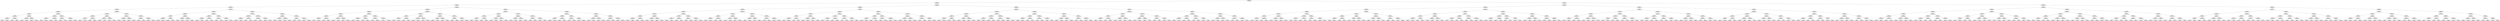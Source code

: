 ## [header material...]
## Command to get the layout: "dot -Teps thisfile > thisfile.eps"
graph "test"
{
node [shape="rectangle", fontsize=10, width=".2", height=".2", margin=0];
graph[fontsize=8];

n000 [label="clustersize = 14060
splitting feature:
((0.175,0.22)-(-0.458,0.718))"] ;
n000 -- n001 ;
n001 [label="clustersize = 9010
splitting feature:
((0.146,0.307)-(-0.513,-0.345))"] ;
n001 -- n002 ;
n002 [label="clustersize = 6127
splitting feature:
((-0.0121,0.692)-(0.136,-0.128))"] ;
n002 -- n003 ;
n003 [label="clustersize = 2590
splitting feature:
((-0.297,-0.0551)-(-0.0779,0.715))"] ;
n003 -- n004 ;
n004 [label="clustersize = 862
splitting feature:
((-0.595,-0.42)-(-0.942,-0.298))"] ;
n004 -- n005 ;
n005 [label="clustersize = 375
splitting feature:
((0.0653,-0.567)-(0.166,0.798))"] ;
n005 -- n006 ;
n006 [label="clustersize = 183
splitting feature:
((0.9,0.965)-(-0.687,-0.55))"] ;
n006 -- n007 ;
n007 [label="clustersize = 29
splitting feature:
((0.139,-0.894)-(0.827,0.502))"] ;
n007 -- n008 ;
n008 [label="clustersize = 17
splitting feature:
((0.741,0.746)-(0.677,-0.598))"] ;
n008 -- n009 ;
n009 [label="clustersize = 4
pupil avg:
[-0.04507203 -0.04002639]"] ;
n008 -- n010 ;
n010 [label="clustersize = 13
pupil avg:
[ 0.26464496  0.15127689]"] ;
n007 -- n011 ;
n011 [label="clustersize = 12
splitting feature:
((-0.511,-0.854)-(0.854,-0.934))"] ;
n011 -- n012 ;
n012 [label="clustersize = 4
pupil avg:
[ 0.54215521  0.18809618]"] ;
n011 -- n013 ;
n013 [label="clustersize = 8
pupil avg:
[ 0.35502619  0.20884101]"] ;
n006 -- n014 ;
n014 [label="clustersize = 154
splitting feature:
((-0.25,-0.935)-(-0.673,0.346))"] ;
n014 -- n015 ;
n015 [label="clustersize = 50
splitting feature:
((0.103,0.873)-(0.628,-0.54))"] ;
n015 -- n016 ;
n016 [label="clustersize = 27
pupil avg:
[ 0.04439438 -0.00353642]"] ;
n015 -- n017 ;
n017 [label="clustersize = 23
pupil avg:
[-0.2699253   0.09803972]"] ;
n014 -- n018 ;
n018 [label="clustersize = 104
splitting feature:
((-0.889,0.59)-(-0.791,-0.13))"] ;
n018 -- n019 ;
n019 [label="clustersize = 24
pupil avg:
[ 0.27138358  0.02698469]"] ;
n018 -- n020 ;
n020 [label="clustersize = 80
pupil avg:
[ 0.14463961  0.02747865]"] ;
n005 -- n021 ;
n021 [label="clustersize = 192
splitting feature:
((0.841,0.805)-(-0.00595,-0.745))"] ;
n021 -- n022 ;
n022 [label="clustersize = 43
splitting feature:
((0.706,-0.982)-(-0.836,0.683))"] ;
n022 -- n023 ;
n023 [label="clustersize = 18
splitting feature:
((-0.647,-0.437)-(0.554,-0.612))"] ;
n023 -- n024 ;
n024 [label="clustersize = 7
pupil avg:
[ 0.23942017 -0.06464186]"] ;
n023 -- n025 ;
n025 [label="clustersize = 11
pupil avg:
[ 0.25910075  0.2396363 ]"] ;
n022 -- n026 ;
n026 [label="clustersize = 25
splitting feature:
((-0.929,0.0797)-(0.36,-0.351))"] ;
n026 -- n027 ;
n027 [label="clustersize = 7
pupil avg:
[ 0.31521528 -0.14496879]"] ;
n026 -- n028 ;
n028 [label="clustersize = 18
pupil avg:
[ 0.6325751   0.11904579]"] ;
n021 -- n029 ;
n029 [label="clustersize = 149
splitting feature:
((0.986,-0.959)-(-0.493,-0.46))"] ;
n029 -- n030 ;
n030 [label="clustersize = 19
splitting feature:
((0.0902,-0.744)-(0.694,0.6))"] ;
n030 -- n031 ;
n031 [label="clustersize = 12
pupil avg:
[ 0.32223525  0.14165235]"] ;
n030 -- n032 ;
n032 [label="clustersize = 7
pupil avg:
[ 0.61438584  0.17172071]"] ;
n029 -- n033 ;
n033 [label="clustersize = 130
splitting feature:
((0.257,-0.629)-(0.789,0.129))"] ;
n033 -- n034 ;
n034 [label="clustersize = 98
pupil avg:
[ 0.22939729  0.11729769]"] ;
n033 -- n035 ;
n035 [label="clustersize = 32
pupil avg:
[ 0.10038447 -0.00537091]"] ;
n004 -- n036 ;
n036 [label="clustersize = 487
splitting feature:
((-0.383,-0.626)-(-0.932,0.801))"] ;
n036 -- n037 ;
n037 [label="clustersize = 285
splitting feature:
((0.39,-0.0808)-(-0.29,0.969))"] ;
n037 -- n038 ;
n038 [label="clustersize = 151
splitting feature:
((0.376,0.552)-(-0.228,-0.503))"] ;
n038 -- n039 ;
n039 [label="clustersize = 31
splitting feature:
((0.332,0.781)-(-0.0147,-0.213))"] ;
n039 -- n040 ;
n040 [label="clustersize = 19
pupil avg:
[ 0.32935175  0.17212098]"] ;
n039 -- n041 ;
n041 [label="clustersize = 12
pupil avg:
[-0.1470552   0.11175968]"] ;
n038 -- n042 ;
n042 [label="clustersize = 120
splitting feature:
((0.435,-0.872)-(-0.987,-0.454))"] ;
n042 -- n043 ;
n043 [label="clustersize = 18
pupil avg:
[ 0.13158696  0.06169499]"] ;
n042 -- n044 ;
n044 [label="clustersize = 102
pupil avg:
[-0.19801899 -0.04310152]"] ;
n037 -- n045 ;
n045 [label="clustersize = 134
splitting feature:
((-0.352,-0.672)-(-0.311,0.735))"] ;
n045 -- n046 ;
n046 [label="clustersize = 50
splitting feature:
((-0.00745,0.204)-(-0.784,0.841))"] ;
n046 -- n047 ;
n047 [label="clustersize = 39
pupil avg:
[ 0.09124629 -0.03023459]"] ;
n046 -- n048 ;
n048 [label="clustersize = 11
pupil avg:
[-0.19927721 -0.1193497 ]"] ;
n045 -- n049 ;
n049 [label="clustersize = 84
splitting feature:
((-0.0995,0.217)-(0.552,0.783))"] ;
n049 -- n050 ;
n050 [label="clustersize = 74
pupil avg:
[ 0.18649128 -0.04498532]"] ;
n049 -- n051 ;
n051 [label="clustersize = 10
pupil avg:
[ 0.40211306  0.0759053 ]"] ;
n036 -- n052 ;
n052 [label="clustersize = 202
splitting feature:
((-0.184,0.881)-(0.377,0.832))"] ;
n052 -- n053 ;
n053 [label="clustersize = 157
splitting feature:
((-0.14,0.757)-(0.232,0.0708))"] ;
n053 -- n054 ;
n054 [label="clustersize = 92
splitting feature:
((0.886,-0.234)-(-0.0235,0.0121))"] ;
n054 -- n055 ;
n055 [label="clustersize = 11
pupil avg:
[ 0.33604614 -0.00733043]"] ;
n054 -- n056 ;
n056 [label="clustersize = 81
pupil avg:
[ 0.16462146 -0.07882844]"] ;
n053 -- n057 ;
n057 [label="clustersize = 65
splitting feature:
((-0.394,-0.862)-(0.121,0.992))"] ;
n057 -- n058 ;
n058 [label="clustersize = 12
pupil avg:
[-0.07878075  0.00710754]"] ;
n057 -- n059 ;
n059 [label="clustersize = 53
pupil avg:
[ 0.13892292 -0.00577536]"] ;
n052 -- n060 ;
n060 [label="clustersize = 45
splitting feature:
((0.817,-0.0235)-(-0.302,0.634))"] ;
n060 -- n061 ;
n061 [label="clustersize = 11
splitting feature:
((-0.657,0.825)-(-0.85,0.548))"] ;
n061 -- n062 ;
n062 [label="clustersize = 6
pupil avg:
[ 0.65345017  0.18358888]"] ;
n061 -- n063 ;
n063 [label="clustersize = 5
pupil avg:
[ 0.33123043  0.14430606]"] ;
n060 -- n064 ;
n064 [label="clustersize = 34
splitting feature:
((0.623,-0.469)-(0.949,0.965))"] ;
n064 -- n065 ;
n065 [label="clustersize = 22
pupil avg:
[ 0.30073982  0.0268302 ]"] ;
n064 -- n066 ;
n066 [label="clustersize = 12
pupil avg:
[ 0.19932264 -0.05663892]"] ;
n003 -- n067 ;
n067 [label="clustersize = 1728
splitting feature:
((-0.174,0.988)-(-0.0173,-0.443))"] ;
n067 -- n068 ;
n068 [label="clustersize = 753
splitting feature:
((0.141,0.599)-(-0.152,-0.498))"] ;
n068 -- n069 ;
n069 [label="clustersize = 647
splitting feature:
((-0.959,0.763)-(0.671,0.628))"] ;
n069 -- n070 ;
n070 [label="clustersize = 328
splitting feature:
((0.251,0.431)-(-0.927,-1))"] ;
n070 -- n071 ;
n071 [label="clustersize = 252
splitting feature:
((-0.902,-0.159)-(0.332,0.622))"] ;
n071 -- n072 ;
n072 [label="clustersize = 105
pupil avg:
[ 0.37238133 -0.00802863]"] ;
n071 -- n073 ;
n073 [label="clustersize = 147
pupil avg:
[ 0.50918576  0.03510961]"] ;
n070 -- n074 ;
n074 [label="clustersize = 76
splitting feature:
((-0.183,0.895)-(-0.19,0.227))"] ;
n074 -- n075 ;
n075 [label="clustersize = 56
pupil avg:
[ 0.65875405  0.06032373]"] ;
n074 -- n076 ;
n076 [label="clustersize = 20
pupil avg:
[ 0.43848569 -0.01518435]"] ;
n069 -- n077 ;
n077 [label="clustersize = 319
splitting feature:
((-0.619,-0.852)-(0.367,0.205))"] ;
n077 -- n078 ;
n078 [label="clustersize = 73
splitting feature:
((0.986,0.476)-(0.668,0.745))"] ;
n078 -- n079 ;
n079 [label="clustersize = 10
pupil avg:
[ 0.32047292  0.06648091]"] ;
n078 -- n080 ;
n080 [label="clustersize = 63
pupil avg:
[ 0.61793814  0.21205462]"] ;
n077 -- n081 ;
n081 [label="clustersize = 246
splitting feature:
((0.0899,0.707)-(-0.0552,-0.184))"] ;
n081 -- n082 ;
n082 [label="clustersize = 205
pupil avg:
[ 0.4294282   0.19235359]"] ;
n081 -- n083 ;
n083 [label="clustersize = 41
pupil avg:
[ 0.25108585  0.05673174]"] ;
n068 -- n084 ;
n084 [label="clustersize = 106
splitting feature:
((-0.658,-0.0878)-(-0.988,-0.915))"] ;
n084 -- n085 ;
n085 [label="clustersize = 74
splitting feature:
((-0.642,0.554)-(0.0052,-0.981))"] ;
n085 -- n086 ;
n086 [label="clustersize = 40
splitting feature:
((0.0197,0.994)-(0.599,0.504))"] ;
n086 -- n087 ;
n087 [label="clustersize = 32
pupil avg:
[ 0.27040699  0.0317562 ]"] ;
n086 -- n088 ;
n088 [label="clustersize = 8
pupil avg:
[ 0.51114803 -0.08315984]"] ;
n085 -- n089 ;
n089 [label="clustersize = 34
splitting feature:
((0.39,0.113)-(-0.0693,0.435))"] ;
n089 -- n090 ;
n090 [label="clustersize = 7
pupil avg:
[-0.07732268  0.05789924]"] ;
n089 -- n091 ;
n091 [label="clustersize = 27
pupil avg:
[ 0.1857166  -0.01927413]"] ;
n084 -- n092 ;
n092 [label="clustersize = 32
splitting feature:
((-0.512,0.223)-(-0.544,0.528))"] ;
n092 -- n093 ;
n093 [label="clustersize = 14
splitting feature:
((-0.171,-0.383)-(0.239,-0.134))"] ;
n093 -- n094 ;
n094 [label="clustersize = 7
pupil avg:
[ 0.3918284  -0.09060947]"] ;
n093 -- n095 ;
n095 [label="clustersize = 7
pupil avg:
[ 0.74864747  0.02423836]"] ;
n092 -- n096 ;
n096 [label="clustersize = 18
splitting feature:
((-0.739,0.378)-(0.842,-0.601))"] ;
n096 -- n097 ;
n097 [label="clustersize = 10
pupil avg:
[ 0.22800149  0.00777973]"] ;
n096 -- n098 ;
n098 [label="clustersize = 8
pupil avg:
[ 0.07293237 -0.10214776]"] ;
n067 -- n099 ;
n099 [label="clustersize = 975
splitting feature:
((-0.844,-0.248)-(-0.805,0.918))"] ;
n099 -- n100 ;
n100 [label="clustersize = 626
splitting feature:
((-0.377,-0.772)-(0.204,0.454))"] ;
n100 -- n101 ;
n101 [label="clustersize = 194
splitting feature:
((-0.00586,-0.941)-(-0.97,-0.529))"] ;
n101 -- n102 ;
n102 [label="clustersize = 126
splitting feature:
((-0.0339,0.395)-(0.613,0.504))"] ;
n102 -- n103 ;
n103 [label="clustersize = 118
pupil avg:
[ 0.16069681  0.03193886]"] ;
n102 -- n104 ;
n104 [label="clustersize = 8
pupil avg:
[-0.27092781  0.00202067]"] ;
n101 -- n105 ;
n105 [label="clustersize = 68
splitting feature:
((-0.734,-0.602)-(0.214,-0.696))"] ;
n105 -- n106 ;
n106 [label="clustersize = 38
pupil avg:
[ 0.13337154  0.0161174 ]"] ;
n105 -- n107 ;
n107 [label="clustersize = 30
pupil avg:
[-0.11514334 -0.02610613]"] ;
n100 -- n108 ;
n108 [label="clustersize = 432
splitting feature:
((0.0366,0.977)-(-0.235,-0.0383))"] ;
n108 -- n109 ;
n109 [label="clustersize = 192
splitting feature:
((-0.964,-0.239)-(0.602,-0.374))"] ;
n109 -- n110 ;
n110 [label="clustersize = 112
pupil avg:
[ 0.25783733  0.05721285]"] ;
n109 -- n111 ;
n111 [label="clustersize = 80
pupil avg:
[ 0.28653475  0.18129105]"] ;
n108 -- n112 ;
n112 [label="clustersize = 240
splitting feature:
((0.572,0.544)-(-0.135,0.734))"] ;
n112 -- n113 ;
n113 [label="clustersize = 30
pupil avg:
[-0.15745839  0.17285028]"] ;
n112 -- n114 ;
n114 [label="clustersize = 210
pupil avg:
[ 0.19224819  0.04171809]"] ;
n099 -- n115 ;
n115 [label="clustersize = 349
splitting feature:
((-0.249,0.647)-(0.989,-0.519))"] ;
n115 -- n116 ;
n116 [label="clustersize = 279
splitting feature:
((0.038,-0.026)-(0.0403,0.56))"] ;
n116 -- n117 ;
n117 [label="clustersize = 129
splitting feature:
((-0.585,-0.0814)-(-0.513,-0.906))"] ;
n117 -- n118 ;
n118 [label="clustersize = 93
pupil avg:
[ 0.18601254  0.05154457]"] ;
n117 -- n119 ;
n119 [label="clustersize = 36
pupil avg:
[ 0.06842487 -0.00433837]"] ;
n116 -- n120 ;
n120 [label="clustersize = 150
splitting feature:
((-0.539,-0.358)-(-0.393,-0.259))"] ;
n120 -- n121 ;
n121 [label="clustersize = 41
pupil avg:
[ 0.27547931  0.05546509]"] ;
n120 -- n122 ;
n122 [label="clustersize = 109
pupil avg:
[ 0.43258902  0.071962  ]"] ;
n115 -- n123 ;
n123 [label="clustersize = 70
splitting feature:
((-0.511,-0.523)-(-0.498,-0.949))"] ;
n123 -- n124 ;
n124 [label="clustersize = 51
splitting feature:
((-0.19,-0.728)-(0.674,0.812))"] ;
n124 -- n125 ;
n125 [label="clustersize = 36
pupil avg:
[ 0.34182232  0.13333829]"] ;
n124 -- n126 ;
n126 [label="clustersize = 15
pupil avg:
[ 0.42912684  0.2610107 ]"] ;
n123 -- n127 ;
n127 [label="clustersize = 19
splitting feature:
((-0.791,0.704)-(-0.0231,-0.346))"] ;
n127 -- n128 ;
n128 [label="clustersize = 15
pupil avg:
[ 0.65077435  0.17588462]"] ;
n127 -- n129 ;
n129 [label="clustersize = 4
pupil avg:
[ 0.40276343 -0.01835094]"] ;
n002 -- n130 ;
n130 [label="clustersize = 3537
splitting feature:
((0.657,-0.316)-(0.332,0.83))"] ;
n130 -- n131 ;
n131 [label="clustersize = 1594
splitting feature:
((0.0652,-0.308)-(0.0845,0.697))"] ;
n131 -- n132 ;
n132 [label="clustersize = 1195
splitting feature:
((-0.134,0.291)-(-0.256,-0.556))"] ;
n132 -- n133 ;
n133 [label="clustersize = 602
splitting feature:
((0.0182,0.851)-(0.397,-0.971))"] ;
n133 -- n134 ;
n134 [label="clustersize = 318
splitting feature:
((-0.864,0.444)-(0.442,0.657))"] ;
n134 -- n135 ;
n135 [label="clustersize = 205
splitting feature:
((0.717,-0.538)-(-0.115,0.948))"] ;
n135 -- n136 ;
n136 [label="clustersize = 71
pupil avg:
[-0.11242239  0.02753208]"] ;
n135 -- n137 ;
n137 [label="clustersize = 134
pupil avg:
[ 0.13271032 -0.0079799 ]"] ;
n134 -- n138 ;
n138 [label="clustersize = 113
splitting feature:
((-0.875,0.0919)-(-0.838,-0.64))"] ;
n138 -- n139 ;
n139 [label="clustersize = 60
pupil avg:
[-0.07455577  0.15578405]"] ;
n138 -- n140 ;
n140 [label="clustersize = 53
pupil avg:
[ 0.07588333  0.17501822]"] ;
n133 -- n141 ;
n141 [label="clustersize = 284
splitting feature:
((-0.316,0.738)-(-0.0422,-0.84))"] ;
n141 -- n142 ;
n142 [label="clustersize = 65
splitting feature:
((-0.272,0.922)-(0.491,0.196))"] ;
n142 -- n143 ;
n143 [label="clustersize = 22
pupil avg:
[ 0.13970559  0.02545532]"] ;
n142 -- n144 ;
n144 [label="clustersize = 43
pupil avg:
[-0.17377915  0.13738425]"] ;
n141 -- n145 ;
n145 [label="clustersize = 219
splitting feature:
((-0.263,-0.858)-(0.464,-0.817))"] ;
n145 -- n146 ;
n146 [label="clustersize = 97
pupil avg:
[-0.27081786  0.05339736]"] ;
n145 -- n147 ;
n147 [label="clustersize = 122
pupil avg:
[-0.25073816  0.18957646]"] ;
n132 -- n148 ;
n148 [label="clustersize = 593
splitting feature:
((-0.225,0.286)-(0.356,-0.346))"] ;
n148 -- n149 ;
n149 [label="clustersize = 171
splitting feature:
((0.0639,0.921)-(0.252,-0.3))"] ;
n149 -- n150 ;
n150 [label="clustersize = 22
splitting feature:
((-0.353,0.0321)-(0.00488,-0.945))"] ;
n150 -- n151 ;
n151 [label="clustersize = 15
pupil avg:
[ 0.23085202  0.00575499]"] ;
n150 -- n152 ;
n152 [label="clustersize = 7
pupil avg:
[-0.30402397  0.06699672]"] ;
n149 -- n153 ;
n153 [label="clustersize = 149
splitting feature:
((-0.222,0.769)-(0.153,-0.527))"] ;
n153 -- n154 ;
n154 [label="clustersize = 28
pupil avg:
[-0.00702282 -0.03484603]"] ;
n153 -- n155 ;
n155 [label="clustersize = 121
pupil avg:
[-0.28848652 -0.01925835]"] ;
n148 -- n156 ;
n156 [label="clustersize = 422
splitting feature:
((-0.702,-0.894)-(0.534,-0.395))"] ;
n156 -- n157 ;
n157 [label="clustersize = 190
splitting feature:
((-0.976,0.97)-(-0.597,0.211))"] ;
n157 -- n158 ;
n158 [label="clustersize = 74
pupil avg:
[-0.46277607  0.07859731]"] ;
n157 -- n159 ;
n159 [label="clustersize = 116
pupil avg:
[-0.30499925  0.07559035]"] ;
n156 -- n160 ;
n160 [label="clustersize = 232
splitting feature:
((0.806,0.722)-(-0.31,-0.973))"] ;
n160 -- n161 ;
n161 [label="clustersize = 21
pupil avg:
[  2.47095077e-04   2.49271200e-01]"] ;
n160 -- n162 ;
n162 [label="clustersize = 211
pupil avg:
[-0.28174843  0.22021342]"] ;
n131 -- n163 ;
n163 [label="clustersize = 399
splitting feature:
((-0.0162,0.0631)-(0.0941,0.451))"] ;
n163 -- n164 ;
n164 [label="clustersize = 226
splitting feature:
((0.116,0.808)-(-0.0736,-0.122))"] ;
n164 -- n165 ;
n165 [label="clustersize = 37
splitting feature:
((0.934,-0.811)-(-0.696,-0.11))"] ;
n165 -- n166 ;
n166 [label="clustersize = 11
splitting feature:
((-0.799,-0.442)-(-0.501,0.271))"] ;
n166 -- n167 ;
n167 [label="clustersize = 4
pupil avg:
[ 0.67033062  0.03189793]"] ;
n166 -- n168 ;
n168 [label="clustersize = 7
pupil avg:
[ 0.22189814  0.14637267]"] ;
n165 -- n169 ;
n169 [label="clustersize = 26
splitting feature:
((0.294,0.882)-(0.993,-0.352))"] ;
n169 -- n170 ;
n170 [label="clustersize = 14
pupil avg:
[ 0.04863336  0.09140213]"] ;
n169 -- n171 ;
n171 [label="clustersize = 12
pupil avg:
[ 0.17794315  0.15485548]"] ;
n164 -- n172 ;
n172 [label="clustersize = 189
splitting feature:
((0.938,0.127)-(0.0198,0.873))"] ;
n172 -- n173 ;
n173 [label="clustersize = 45
splitting feature:
((-0.958,-0.966)-(-0.0966,0.885))"] ;
n173 -- n174 ;
n174 [label="clustersize = 13
pupil avg:
[-0.40692589  0.0054749 ]"] ;
n173 -- n175 ;
n175 [label="clustersize = 32
pupil avg:
[-0.03103931 -0.02789419]"] ;
n172 -- n176 ;
n176 [label="clustersize = 144
splitting feature:
((0.917,0.546)-(0.174,-0.65))"] ;
n176 -- n177 ;
n177 [label="clustersize = 9
pupil avg:
[-0.06357178 -0.00856089]"] ;
n176 -- n178 ;
n178 [label="clustersize = 135
pupil avg:
[ 0.080357    0.06951971]"] ;
n163 -- n179 ;
n179 [label="clustersize = 173
splitting feature:
((0.329,-0.289)-(-0.184,0.388))"] ;
n179 -- n180 ;
n180 [label="clustersize = 99
splitting feature:
((0.249,0.603)-(0.577,0.166))"] ;
n180 -- n181 ;
n181 [label="clustersize = 82
splitting feature:
((0.125,0.68)-(0.21,-0.64))"] ;
n181 -- n182 ;
n182 [label="clustersize = 70
pupil avg:
[ 0.40579059  0.24524866]"] ;
n181 -- n183 ;
n183 [label="clustersize = 12
pupil avg:
[ 0.11596199  0.22371275]"] ;
n180 -- n184 ;
n184 [label="clustersize = 17
splitting feature:
((0.644,-0.761)-(0.166,0.968))"] ;
n184 -- n185 ;
n185 [label="clustersize = 6
pupil avg:
[-0.16348242  0.24205385]"] ;
n184 -- n186 ;
n186 [label="clustersize = 11
pupil avg:
[ 0.24072098  0.25629614]"] ;
n179 -- n187 ;
n187 [label="clustersize = 74
splitting feature:
((0.641,-0.55)-(-0.728,-0.601))"] ;
n187 -- n188 ;
n188 [label="clustersize = 33
splitting feature:
((0.487,0.943)-(-0.859,0.602))"] ;
n188 -- n189 ;
n189 [label="clustersize = 19
pupil avg:
[ 0.32308985  0.2850917 ]"] ;
n188 -- n190 ;
n190 [label="clustersize = 14
pupil avg:
[ 0.18044986  0.08836608]"] ;
n187 -- n191 ;
n191 [label="clustersize = 41
splitting feature:
((0.0804,0.724)-(0.84,0.069))"] ;
n191 -- n192 ;
n192 [label="clustersize = 36
pupil avg:
[ 0.17425988  0.02300555]"] ;
n191 -- n193 ;
n193 [label="clustersize = 5
pupil avg:
[-0.15440898  0.02316785]"] ;
n130 -- n194 ;
n194 [label="clustersize = 1943
splitting feature:
((0.653,-0.882)-(-0.706,0.817))"] ;
n194 -- n195 ;
n195 [label="clustersize = 887
splitting feature:
((-0.857,0.811)-(0.857,0.157))"] ;
n195 -- n196 ;
n196 [label="clustersize = 262
splitting feature:
((-0.258,0.651)-(0.652,0.601))"] ;
n196 -- n197 ;
n197 [label="clustersize = 178
splitting feature:
((-0.0907,-0.216)-(-0.205,0.43))"] ;
n197 -- n198 ;
n198 [label="clustersize = 94
splitting feature:
((-0.951,0.447)-(0.217,-0.672))"] ;
n198 -- n199 ;
n199 [label="clustersize = 35
pupil avg:
[ 0.09219462  0.06517427]"] ;
n198 -- n200 ;
n200 [label="clustersize = 59
pupil avg:
[-0.04348252  0.04592897]"] ;
n197 -- n201 ;
n201 [label="clustersize = 84
splitting feature:
((0.253,-0.141)-(0.104,0.522))"] ;
n201 -- n202 ;
n202 [label="clustersize = 42
pupil avg:
[ 0.10909162  0.01089198]"] ;
n201 -- n203 ;
n203 [label="clustersize = 42
pupil avg:
[ 0.25929089 -0.01275691]"] ;
n196 -- n204 ;
n204 [label="clustersize = 84
splitting feature:
((-0.424,0.0945)-(-0.308,0.477))"] ;
n204 -- n205 ;
n205 [label="clustersize = 39
splitting feature:
((0.861,-0.311)-(-0.906,-0.869))"] ;
n205 -- n206 ;
n206 [label="clustersize = 27
pupil avg:
[ 0.19598051  0.24248651]"] ;
n205 -- n207 ;
n207 [label="clustersize = 12
pupil avg:
[ 0.46707585  0.06652158]"] ;
n204 -- n208 ;
n208 [label="clustersize = 45
splitting feature:
((0.487,0.72)-(0.281,0.158))"] ;
n208 -- n209 ;
n209 [label="clustersize = 9
pupil avg:
[-0.21968216  0.11417455]"] ;
n208 -- n210 ;
n210 [label="clustersize = 36
pupil avg:
[ 0.06199376  0.13360408]"] ;
n195 -- n211 ;
n211 [label="clustersize = 625
splitting feature:
((0.0919,0.911)-(-0.144,-0.87))"] ;
n211 -- n212 ;
n212 [label="clustersize = 278
splitting feature:
((0.0873,0.456)-(0.0195,-0.336))"] ;
n212 -- n213 ;
n213 [label="clustersize = 158
splitting feature:
((0.638,0.202)-(0.315,-0.852))"] ;
n213 -- n214 ;
n214 [label="clustersize = 66
pupil avg:
[ 0.27611814  0.27243903]"] ;
n213 -- n215 ;
n215 [label="clustersize = 92
pupil avg:
[ 0.11177604  0.18621782]"] ;
n212 -- n216 ;
n216 [label="clustersize = 120
splitting feature:
((-0.404,0.145)-(-0.897,-0.296))"] ;
n216 -- n217 ;
n217 [label="clustersize = 67
pupil avg:
[ 0.07658285  0.17247005]"] ;
n216 -- n218 ;
n218 [label="clustersize = 53
pupil avg:
[-0.11703381  0.09400983]"] ;
n211 -- n219 ;
n219 [label="clustersize = 347
splitting feature:
((-0.408,0.796)-(-0.902,-0.0113))"] ;
n219 -- n220 ;
n220 [label="clustersize = 155
splitting feature:
((-0.142,-0.763)-(0.864,0.496))"] ;
n220 -- n221 ;
n221 [label="clustersize = 127
pupil avg:
[ 0.0455169   0.18380591]"] ;
n220 -- n222 ;
n222 [label="clustersize = 28
pupil avg:
[-0.19538576  0.20408699]"] ;
n219 -- n223 ;
n223 [label="clustersize = 192
splitting feature:
((-0.55,0.461)-(0.78,-0.483))"] ;
n223 -- n224 ;
n224 [label="clustersize = 113
pupil avg:
[-0.23918886  0.05686738]"] ;
n223 -- n225 ;
n225 [label="clustersize = 79
pupil avg:
[-0.12402932  0.18201216]"] ;
n194 -- n226 ;
n226 [label="clustersize = 1056
splitting feature:
((0.402,0.461)-(-0.0993,-0.132))"] ;
n226 -- n227 ;
n227 [label="clustersize = 331
splitting feature:
((-0.639,0.778)-(-0.37,0.499))"] ;
n227 -- n228 ;
n228 [label="clustersize = 184
splitting feature:
((-0.246,0.202)-(0.326,0.796))"] ;
n228 -- n229 ;
n229 [label="clustersize = 39
splitting feature:
((0.406,0.588)-(-0.27,0.349))"] ;
n229 -- n230 ;
n230 [label="clustersize = 15
pupil avg:
[ 0.33668694  0.18583546]"] ;
n229 -- n231 ;
n231 [label="clustersize = 24
pupil avg:
[ 0.19673115 -0.00605984]"] ;
n228 -- n232 ;
n232 [label="clustersize = 145
splitting feature:
((-0.879,-0.359)-(0.243,-0.186))"] ;
n232 -- n233 ;
n233 [label="clustersize = 18
pupil avg:
[ 0.16509525  0.1567023 ]"] ;
n232 -- n234 ;
n234 [label="clustersize = 127
pupil avg:
[ 0.4069967   0.23470867]"] ;
n227 -- n235 ;
n235 [label="clustersize = 147
splitting feature:
((-0.387,-0.677)-(0.537,0.964))"] ;
n235 -- n236 ;
n236 [label="clustersize = 73
splitting feature:
((-0.948,0.236)-(0.808,-0.0912))"] ;
n236 -- n237 ;
n237 [label="clustersize = 32
pupil avg:
[ 0.17754551 -0.02601622]"] ;
n236 -- n238 ;
n238 [label="clustersize = 41
pupil avg:
[ 0.06646914  0.24990609]"] ;
n235 -- n239 ;
n239 [label="clustersize = 74
splitting feature:
((0.686,0.0517)-(0.73,0.542))"] ;
n239 -- n240 ;
n240 [label="clustersize = 30
pupil avg:
[ 0.43128794  0.26330537]"] ;
n239 -- n241 ;
n241 [label="clustersize = 44
pupil avg:
[ 0.26092835  0.18619336]"] ;
n226 -- n242 ;
n242 [label="clustersize = 725
splitting feature:
((-0.0151,-0.942)-(0.365,0.198))"] ;
n242 -- n243 ;
n243 [label="clustersize = 294
splitting feature:
((0.109,-0.164)-(-0.8,0.883))"] ;
n243 -- n244 ;
n244 [label="clustersize = 218
splitting feature:
((-0.818,-0.0947)-(0.153,0.202))"] ;
n244 -- n245 ;
n245 [label="clustersize = 71
pupil avg:
[-0.12074602 -0.03493234]"] ;
n244 -- n246 ;
n246 [label="clustersize = 147
pupil avg:
[ 0.05942469 -0.00061211]"] ;
n243 -- n247 ;
n247 [label="clustersize = 76
splitting feature:
((-0.987,0.51)-(-0.318,0.858))"] ;
n247 -- n248 ;
n248 [label="clustersize = 54
pupil avg:
[ 0.23336827 -0.0259882 ]"] ;
n247 -- n249 ;
n249 [label="clustersize = 22
pupil avg:
[ 0.01998487  0.02655954]"] ;
n242 -- n250 ;
n250 [label="clustersize = 431
splitting feature:
((0.669,0.161)-(-0.896,0.941))"] ;
n250 -- n251 ;
n251 [label="clustersize = 268
splitting feature:
((-0.645,0.482)-(-0.215,0.376))"] ;
n251 -- n252 ;
n252 [label="clustersize = 120
pupil avg:
[ 0.1569373   0.12592509]"] ;
n251 -- n253 ;
n253 [label="clustersize = 148
pupil avg:
[ 0.05775012  0.05993517]"] ;
n250 -- n254 ;
n254 [label="clustersize = 163
splitting feature:
((0.848,-0.312)-(-0.505,0.903))"] ;
n254 -- n255 ;
n255 [label="clustersize = 25
pupil avg:
[ 0.34722989  0.10538355]"] ;
n254 -- n256 ;
n256 [label="clustersize = 138
pupil avg:
[ 0.20292263  0.01613396]"] ;
n001 -- n257 ;
n257 [label="clustersize = 2883
splitting feature:
((-0.833,0.732)-(-0.635,-0.764))"] ;
n257 -- n258 ;
n258 [label="clustersize = 831
splitting feature:
((0.198,0.0339)-(-0.801,0.458))"] ;
n258 -- n259 ;
n259 [label="clustersize = 485
splitting feature:
((-0.238,0.392)-(0.0328,-0.562))"] ;
n259 -- n260 ;
n260 [label="clustersize = 264
splitting feature:
((-0.421,0.0508)-(-0.17,0.555))"] ;
n260 -- n261 ;
n261 [label="clustersize = 107
splitting feature:
((0.516,-0.351)-(-0.874,-0.242))"] ;
n261 -- n262 ;
n262 [label="clustersize = 39
splitting feature:
((-0.737,-0.922)-(0.897,0.157))"] ;
n262 -- n263 ;
n263 [label="clustersize = 13
splitting feature:
((0.0867,-0.35)-(0.0559,0.697))"] ;
n263 -- n264 ;
n264 [label="clustersize = 7
pupil avg:
[-0.23917905 -0.10055045]"] ;
n263 -- n265 ;
n265 [label="clustersize = 6
pupil avg:
[ 0.12863945 -0.05656759]"] ;
n262 -- n266 ;
n266 [label="clustersize = 26
splitting feature:
((0.353,0.0672)-(0.542,0.404))"] ;
n266 -- n267 ;
n267 [label="clustersize = 22
pupil avg:
[ 0.00913218  0.09374456]"] ;
n266 -- n268 ;
n268 [label="clustersize = 4
pupil avg:
[ 0.57259528  0.19963702]"] ;
n261 -- n269 ;
n269 [label="clustersize = 68
splitting feature:
((-0.709,0.606)-(-0.952,-0.147))"] ;
n269 -- n270 ;
n270 [label="clustersize = 16
splitting feature:
((0.568,0.477)-(0.0566,-0.89))"] ;
n270 -- n271 ;
n271 [label="clustersize = 4
pupil avg:
[ 0.28620356 -0.1783614 ]"] ;
n270 -- n272 ;
n272 [label="clustersize = 12
pupil avg:
[-0.0656659  -0.03713898]"] ;
n269 -- n273 ;
n273 [label="clustersize = 52
splitting feature:
((-0.594,-0.291)-(-0.877,0.57))"] ;
n273 -- n274 ;
n274 [label="clustersize = 34
pupil avg:
[-0.18756558 -0.19430011]"] ;
n273 -- n275 ;
n275 [label="clustersize = 18
pupil avg:
[-0.0342924  -0.07857385]"] ;
n260 -- n276 ;
n276 [label="clustersize = 157
splitting feature:
((0.137,-0.319)-(-0.0937,-0.098))"] ;
n276 -- n277 ;
n277 [label="clustersize = 22
splitting feature:
((-0.371,0.328)-(-0.942,0.4))"] ;
n277 -- n278 ;
n278 [label="clustersize = 11
splitting feature:
((-0.571,-0.0567)-(-0.184,-0.754))"] ;
n278 -- n279 ;
n279 [label="clustersize = 7
pupil avg:
[ 0.34963647 -0.10895883]"] ;
n278 -- n280 ;
n280 [label="clustersize = 4
pupil avg:
[-0.08484767  0.00415885]"] ;
n277 -- n281 ;
n281 [label="clustersize = 11
splitting feature:
((-0.333,0.0149)-(0.46,0.875))"] ;
n281 -- n282 ;
n282 [label="clustersize = 6
pupil avg:
[ 0.44572655 -0.05949222]"] ;
n281 -- n283 ;
n283 [label="clustersize = 5
pupil avg:
[ 0.71873547  0.1645777 ]"] ;
n276 -- n284 ;
n284 [label="clustersize = 135
splitting feature:
((-0.17,-0.626)-(0.434,-0.449))"] ;
n284 -- n285 ;
n285 [label="clustersize = 110
splitting feature:
((-0.637,-0.806)-(0.276,-0.445))"] ;
n285 -- n286 ;
n286 [label="clustersize = 20
pupil avg:
[ 0.20941013 -0.05544007]"] ;
n285 -- n287 ;
n287 [label="clustersize = 90
pupil avg:
[ 0.04879672  0.01153212]"] ;
n284 -- n288 ;
n288 [label="clustersize = 25
splitting feature:
((-0.855,-0.0851)-(-0.355,0.987))"] ;
n288 -- n289 ;
n289 [label="clustersize = 13
pupil avg:
[ 0.15358295  0.02416488]"] ;
n288 -- n290 ;
n290 [label="clustersize = 12
pupil avg:
[ 0.55229867 -0.02397103]"] ;
n259 -- n291 ;
n291 [label="clustersize = 221
splitting feature:
((-0.036,-0.491)-(-0.112,0.329))"] ;
n291 -- n292 ;
n292 [label="clustersize = 145
splitting feature:
((-0.424,-0.712)-(-0.594,0.484))"] ;
n292 -- n293 ;
n293 [label="clustersize = 99
splitting feature:
((0.233,-0.548)-(-0.41,-0.25))"] ;
n293 -- n294 ;
n294 [label="clustersize = 38
splitting feature:
((-0.999,0.83)-(-0.869,0.242))"] ;
n294 -- n295 ;
n295 [label="clustersize = 29
pupil avg:
[-0.40040657  0.20722559]"] ;
n294 -- n296 ;
n296 [label="clustersize = 9
pupil avg:
[ 0.00098321  0.15974871]"] ;
n293 -- n297 ;
n297 [label="clustersize = 61
splitting feature:
((-0.698,-0.253)-(0.902,-0.628))"] ;
n297 -- n298 ;
n298 [label="clustersize = 43
pupil avg:
[-0.08325249 -0.00938962]"] ;
n297 -- n299 ;
n299 [label="clustersize = 18
pupil avg:
[-0.32788275  0.18466416]"] ;
n292 -- n300 ;
n300 [label="clustersize = 46
splitting feature:
((-0.863,0.398)-(0.208,-0.182))"] ;
n300 -- n301 ;
n301 [label="clustersize = 14
splitting feature:
((-0.177,0.332)-(-0.251,0.75))"] ;
n301 -- n302 ;
n302 [label="clustersize = 9
pupil avg:
[ 0.10729224  0.09895228]"] ;
n301 -- n303 ;
n303 [label="clustersize = 5
pupil avg:
[ 0.38135349 -0.01100995]"] ;
n300 -- n304 ;
n304 [label="clustersize = 32
splitting feature:
((0.576,0.678)-(0.0693,0.925))"] ;
n304 -- n305 ;
n305 [label="clustersize = 13
pupil avg:
[ 0.05916526  0.29712074]"] ;
n304 -- n306 ;
n306 [label="clustersize = 19
pupil avg:
[-0.05945963  0.12757094]"] ;
n291 -- n307 ;
n307 [label="clustersize = 76
splitting feature:
((-0.835,-0.0584)-(-0.35,-0.233))"] ;
n307 -- n308 ;
n308 [label="clustersize = 18
splitting feature:
((0.407,0.0473)-(-0.954,0.432))"] ;
n308 -- n309 ;
n309 [label="clustersize = 8
splitting feature:
((0.38,0.917)-(-0.624,0.662))"] ;
n309 -- n310 ;
n310 [label="clustersize = 4
pupil avg:
[-0.04498645  0.19863531]"] ;
n309 -- n311 ;
n311 [label="clustersize = 4
pupil avg:
[ 0.3458398   0.03502195]"] ;
n308 -- n312 ;
n312 [label="clustersize = 10
splitting feature:
((-0.6,0.286)-(-0.185,0.658))"] ;
n312 -- n313 ;
n313 [label="clustersize = 6
pupil avg:
[ 0.25415514  0.13713968]"] ;
n312 -- n314 ;
n314 [label="clustersize = 4
pupil avg:
[ 0.67497669  0.00375032]"] ;
n307 -- n315 ;
n315 [label="clustersize = 58
splitting feature:
((0.751,-0.286)-(-0.0947,0.823))"] ;
n315 -- n316 ;
n316 [label="clustersize = 9
splitting feature:
((-0.579,0.773)-(-0.886,0.921))"] ;
n316 -- n317 ;
n317 [label="clustersize = 5
pupil avg:
[ 0.03351022  0.12592853]"] ;
n316 -- n318 ;
n318 [label="clustersize = 4
pupil avg:
[-0.39888798  0.20832002]"] ;
n315 -- n319 ;
n319 [label="clustersize = 49
splitting feature:
((0.786,0.0588)-(-0.334,0.625))"] ;
n319 -- n320 ;
n320 [label="clustersize = 10
pupil avg:
[ 0.26974215  0.11848691]"] ;
n319 -- n321 ;
n321 [label="clustersize = 39
pupil avg:
[ 0.04461845  0.02339079]"] ;
n258 -- n322 ;
n322 [label="clustersize = 346
splitting feature:
((-0.286,-0.774)-(-0.855,1))"] ;
n322 -- n323 ;
n323 [label="clustersize = 136
splitting feature:
((-0.38,0.185)-(0.0444,0.949))"] ;
n323 -- n324 ;
n324 [label="clustersize = 100
splitting feature:
((0.123,0.775)-(-0.329,-0.986))"] ;
n324 -- n325 ;
n325 [label="clustersize = 38
splitting feature:
((0.421,-0.55)-(0.48,0.734))"] ;
n325 -- n326 ;
n326 [label="clustersize = 26
splitting feature:
((0.714,-0.714)-(-0.892,-0.687))"] ;
n326 -- n327 ;
n327 [label="clustersize = 16
pupil avg:
[ 0.31310121  0.07019893]"] ;
n326 -- n328 ;
n328 [label="clustersize = 10
pupil avg:
[ 0.06706654 -0.14508703]"] ;
n325 -- n329 ;
n329 [label="clustersize = 12
splitting feature:
((0.59,0.948)-(-0.815,-0.898))"] ;
n329 -- n330 ;
n330 [label="clustersize = 5
pupil avg:
[-0.01219287  0.10008244]"] ;
n329 -- n331 ;
n331 [label="clustersize = 7
pupil avg:
[ 0.0053789 -0.1690587]"] ;
n324 -- n332 ;
n332 [label="clustersize = 62
splitting feature:
((-0.275,-0.166)-(-0.702,-0.137))"] ;
n332 -- n333 ;
n333 [label="clustersize = 51
splitting feature:
((0.391,0.615)-(0.834,-0.0996))"] ;
n333 -- n334 ;
n334 [label="clustersize = 29
pupil avg:
[-0.0659865  -0.15729102]"] ;
n333 -- n335 ;
n335 [label="clustersize = 22
pupil avg:
[-0.27399693 -0.15503974]"] ;
n332 -- n336 ;
n336 [label="clustersize = 11
splitting feature:
((0.121,-0.824)-(0.053,-0.427))"] ;
n336 -- n337 ;
n337 [label="clustersize = 4
pupil avg:
[ 0.09840998 -0.03176352]"] ;
n336 -- n338 ;
n338 [label="clustersize = 7
pupil avg:
[ 0.24375332 -0.2273554 ]"] ;
n323 -- n339 ;
n339 [label="clustersize = 36
splitting feature:
((0.297,0.345)-(-0.34,-0.204))"] ;
n339 -- n340 ;
n340 [label="clustersize = 17
splitting feature:
((-0.223,-0.905)-(0.411,-0.967))"] ;
n340 -- n341 ;
n341 [label="clustersize = 9
splitting feature:
((0.467,-0.587)-(0.595,0.699))"] ;
n341 -- n342 ;
n342 [label="clustersize = 5
pupil avg:
[ 0.35798276  0.15745461]"] ;
n341 -- n343 ;
n343 [label="clustersize = 4
pupil avg:
[ 0.18004808  0.05316742]"] ;
n340 -- n344 ;
n344 [label="clustersize = 8
splitting feature:
((-0.679,-0.218)-(-0.0424,0.527))"] ;
n344 -- n345 ;
n345 [label="clustersize = 4
pupil avg:
[ 0.38870968  0.23145161]"] ;
n344 -- n346 ;
n346 [label="clustersize = 4
pupil avg:
[ 0.60486453  0.00923645]"] ;
n339 -- n347 ;
n347 [label="clustersize = 19
splitting feature:
((-0.411,0.448)-(0.632,0.237))"] ;
n347 -- n348 ;
n348 [label="clustersize = 11
splitting feature:
((-0.254,-0.232)-(-0.13,0.361))"] ;
n348 -- n349 ;
n349 [label="clustersize = 7
pupil avg:
[-0.0414312   0.01581971]"] ;
n348 -- n350 ;
n350 [label="clustersize = 4
pupil avg:
[ 0.21384343 -0.02941176]"] ;
n347 -- n351 ;
n351 [label="clustersize = 8
splitting feature:
((0.224,-0.4)-(-0.0192,-0.559))"] ;
n351 -- n352 ;
n352 [label="clustersize = 4
pupil avg:
[ 0.5008318  -0.04507064]"] ;
n351 -- n353 ;
n353 [label="clustersize = 4
pupil avg:
[ 0.11378066  0.06656954]"] ;
n322 -- n354 ;
n354 [label="clustersize = 210
splitting feature:
((-0.945,-0.56)-(0.716,-0.79))"] ;
n354 -- n355 ;
n355 [label="clustersize = 111
splitting feature:
((-0.822,-0.515)-(-0.827,0.638))"] ;
n355 -- n356 ;
n356 [label="clustersize = 33
splitting feature:
((0.275,0.518)-(-0.161,-0.981))"] ;
n356 -- n357 ;
n357 [label="clustersize = 16
splitting feature:
((-0.348,-0.264)-(0.495,-0.291))"] ;
n357 -- n358 ;
n358 [label="clustersize = 11
pupil avg:
[ 0.14429723 -0.11554096]"] ;
n357 -- n359 ;
n359 [label="clustersize = 5
pupil avg:
[ 0.33031298  0.22269888]"] ;
n356 -- n360 ;
n360 [label="clustersize = 17
splitting feature:
((-0.344,-0.217)-(-0.0927,0.235))"] ;
n360 -- n361 ;
n361 [label="clustersize = 12
pupil avg:
[-0.2543558 -0.2472148]"] ;
n360 -- n362 ;
n362 [label="clustersize = 5
pupil avg:
[ 0.14123973 -0.18672845]"] ;
n355 -- n363 ;
n363 [label="clustersize = 78
splitting feature:
((-0.154,0.943)-(-0.538,0.325))"] ;
n363 -- n364 ;
n364 [label="clustersize = 49
splitting feature:
((-0.436,-0.143)-(-0.0604,0.65))"] ;
n364 -- n365 ;
n365 [label="clustersize = 17
pupil avg:
[ 0.36373276 -0.13585905]"] ;
n364 -- n366 ;
n366 [label="clustersize = 32
pupil avg:
[ 0.59079154 -0.04973835]"] ;
n363 -- n367 ;
n367 [label="clustersize = 29
splitting feature:
((-0.681,-0.0405)-(-0.869,0.355))"] ;
n367 -- n368 ;
n368 [label="clustersize = 13
pupil avg:
[ 0.44680659  0.03076033]"] ;
n367 -- n369 ;
n369 [label="clustersize = 16
pupil avg:
[ 0.0407472  -0.06833101]"] ;
n354 -- n370 ;
n370 [label="clustersize = 99
splitting feature:
((-0.0392,0.719)-(-0.382,-0.606))"] ;
n370 -- n371 ;
n371 [label="clustersize = 71
splitting feature:
((0.064,0.584)-(-0.495,0.269))"] ;
n371 -- n372 ;
n372 [label="clustersize = 53
splitting feature:
((-0.032,-0.00733)-(0.887,0.178))"] ;
n372 -- n373 ;
n373 [label="clustersize = 49
pupil avg:
[ 0.59669844  0.02374098]"] ;
n372 -- n374 ;
n374 [label="clustersize = 4
pupil avg:
[ 0.86793924  0.05860016]"] ;
n371 -- n375 ;
n375 [label="clustersize = 18
splitting feature:
((0.392,0.609)-(-0.0689,-0.923))"] ;
n375 -- n376 ;
n376 [label="clustersize = 8
pupil avg:
[ 0.48331906  0.14670837]"] ;
n375 -- n377 ;
n377 [label="clustersize = 10
pupil avg:
[ 0.23238763  0.08532584]"] ;
n370 -- n378 ;
n378 [label="clustersize = 28
splitting feature:
((-0.665,-0.661)-(-0.853,0.288))"] ;
n378 -- n379 ;
n379 [label="clustersize = 10
splitting feature:
((0.0737,-0.327)-(-0.768,-0.431))"] ;
n379 -- n380 ;
n380 [label="clustersize = 4
pupil avg:
[-0.22274971 -0.04575106]"] ;
n379 -- n381 ;
n381 [label="clustersize = 6
pupil avg:
[ 0.18386859  0.07095431]"] ;
n378 -- n382 ;
n382 [label="clustersize = 18
splitting feature:
((0.537,-0.098)-(-0.272,0.337))"] ;
n382 -- n383 ;
n383 [label="clustersize = 5
pupil avg:
[ 0.35787874  0.1424796 ]"] ;
n382 -- n384 ;
n384 [label="clustersize = 13
pupil avg:
[ 0.38189915 -0.06426783]"] ;
n257 -- n385 ;
n385 [label="clustersize = 2052
splitting feature:
((-0.403,-0.588)-(0.45,0.233))"] ;
n385 -- n386 ;
n386 [label="clustersize = 1616
splitting feature:
((-0.472,0.0963)-(-0.00461,0.783))"] ;
n386 -- n387 ;
n387 [label="clustersize = 1228
splitting feature:
((-0.377,-0.0562)-(0.0662,-0.502))"] ;
n387 -- n388 ;
n388 [label="clustersize = 680
splitting feature:
((-0.539,-0.315)-(-0.0306,0.121))"] ;
n388 -- n389 ;
n389 [label="clustersize = 434
splitting feature:
((-0.696,-0.959)-(0.679,-0.944))"] ;
n389 -- n390 ;
n390 [label="clustersize = 359
splitting feature:
((-0.557,-0.948)-(-0.115,-0.143))"] ;
n390 -- n391 ;
n391 [label="clustersize = 137
pupil avg:
[-0.3673653  -0.15322139]"] ;
n390 -- n392 ;
n392 [label="clustersize = 222
pupil avg:
[-0.20679077 -0.16764894]"] ;
n389 -- n393 ;
n393 [label="clustersize = 75
splitting feature:
((-0.996,0.0965)-(0.4,0.805))"] ;
n393 -- n394 ;
n394 [label="clustersize = 32
pupil avg:
[-0.33952984 -0.10330633]"] ;
n393 -- n395 ;
n395 [label="clustersize = 43
pupil avg:
[-0.17162695  0.24545603]"] ;
n388 -- n396 ;
n396 [label="clustersize = 246
splitting feature:
((-0.299,0.681)-(-0.653,-0.85))"] ;
n396 -- n397 ;
n397 [label="clustersize = 129
splitting feature:
((-0.114,-0.16)-(0.23,0.241))"] ;
n397 -- n398 ;
n398 [label="clustersize = 99
pupil avg:
[-0.01569953 -0.12035064]"] ;
n397 -- n399 ;
n399 [label="clustersize = 30
pupil avg:
[ 0.17850159 -0.09235932]"] ;
n396 -- n400 ;
n400 [label="clustersize = 117
splitting feature:
((-0.186,-0.383)-(0.0815,-0.225))"] ;
n400 -- n401 ;
n401 [label="clustersize = 70
pupil avg:
[-0.29217588 -0.13674219]"] ;
n400 -- n402 ;
n402 [label="clustersize = 47
pupil avg:
[-0.08467301 -0.05343123]"] ;
n387 -- n403 ;
n403 [label="clustersize = 548
splitting feature:
((0.343,-0.425)-(-0.778,-0.912))"] ;
n403 -- n404 ;
n404 [label="clustersize = 339
splitting feature:
((0.257,-0.628)-(-0.123,0.00282))"] ;
n404 -- n405 ;
n405 [label="clustersize = 181
splitting feature:
((-0.242,-0.405)-(-0.578,-0.079))"] ;
n405 -- n406 ;
n406 [label="clustersize = 56
pupil avg:
[-0.40929633  0.09682745]"] ;
n405 -- n407 ;
n407 [label="clustersize = 125
pupil avg:
[-0.30365335  0.22718952]"] ;
n404 -- n408 ;
n408 [label="clustersize = 158
splitting feature:
((-0.292,-0.149)-(-0.69,0.157))"] ;
n408 -- n409 ;
n409 [label="clustersize = 98
pupil avg:
[-0.27867832  0.03769986]"] ;
n408 -- n410 ;
n410 [label="clustersize = 60
pupil avg:
[-0.10801187  0.08564291]"] ;
n403 -- n411 ;
n411 [label="clustersize = 209
splitting feature:
((-0.909,-0.251)-(0.697,0.709))"] ;
n411 -- n412 ;
n412 [label="clustersize = 170
splitting feature:
((0.0993,0.318)-(-0.248,-0.522))"] ;
n412 -- n413 ;
n413 [label="clustersize = 12
pupil avg:
[-0.13997403  0.05090632]"] ;
n412 -- n414 ;
n414 [label="clustersize = 158
pupil avg:
[-0.42327923 -0.0999337 ]"] ;
n411 -- n415 ;
n415 [label="clustersize = 39
splitting feature:
((-0.629,0.565)-(0.389,-0.982))"] ;
n415 -- n416 ;
n416 [label="clustersize = 8
pupil avg:
[ 0.06605054 -0.16929825]"] ;
n415 -- n417 ;
n417 [label="clustersize = 31
pupil avg:
[-0.32160373  0.04583145]"] ;
n386 -- n418 ;
n418 [label="clustersize = 388
splitting feature:
((0.0776,0.313)-(-0.169,0.124))"] ;
n418 -- n419 ;
n419 [label="clustersize = 92
splitting feature:
((0.0129,0.223)-(0.357,-0.331))"] ;
n419 -- n420 ;
n420 [label="clustersize = 61
splitting feature:
((0.797,0.61)-(0.529,-0.472))"] ;
n420 -- n421 ;
n421 [label="clustersize = 11
splitting feature:
((-0.19,-0.259)-(0.579,0.288))"] ;
n421 -- n422 ;
n422 [label="clustersize = 6
pupil avg:
[-0.44534663 -0.23689098]"] ;
n421 -- n423 ;
n423 [label="clustersize = 5
pupil avg:
[-0.15773099 -0.0779883 ]"] ;
n420 -- n424 ;
n424 [label="clustersize = 50
splitting feature:
((-0.346,-0.401)-(-0.905,-0.86))"] ;
n424 -- n425 ;
n425 [label="clustersize = 38
pupil avg:
[-0.01059462  0.01889514]"] ;
n424 -- n426 ;
n426 [label="clustersize = 12
pupil avg:
[ 0.27071403  0.14192322]"] ;
n419 -- n427 ;
n427 [label="clustersize = 31
splitting feature:
((0.686,-0.16)-(0.359,0.675))"] ;
n427 -- n428 ;
n428 [label="clustersize = 16
splitting feature:
((-0.0122,0.54)-(0.571,0.0648))"] ;
n428 -- n429 ;
n429 [label="clustersize = 7
pupil avg:
[-0.16616597  0.02962409]"] ;
n428 -- n430 ;
n430 [label="clustersize = 9
pupil avg:
[-0.52137639  0.2586524 ]"] ;
n427 -- n431 ;
n431 [label="clustersize = 15
splitting feature:
((-0.782,-0.182)-(-0.0302,-0.463))"] ;
n431 -- n432 ;
n432 [label="clustersize = 6
pupil avg:
[ 0.27859123  0.0991903 ]"] ;
n431 -- n433 ;
n433 [label="clustersize = 9
pupil avg:
[-0.15334916  0.1091553 ]"] ;
n418 -- n434 ;
n434 [label="clustersize = 296
splitting feature:
((-0.243,-0.996)-(-0.272,0.723))"] ;
n434 -- n435 ;
n435 [label="clustersize = 169
splitting feature:
((-0.507,-0.503)-(-0.332,-0.375))"] ;
n435 -- n436 ;
n436 [label="clustersize = 64
splitting feature:
((-0.138,0.531)-(0.462,-0.749))"] ;
n436 -- n437 ;
n437 [label="clustersize = 57
pupil avg:
[ 0.04866831  0.01229867]"] ;
n436 -- n438 ;
n438 [label="clustersize = 7
pupil avg:
[-0.17602669  0.09079786]"] ;
n435 -- n439 ;
n439 [label="clustersize = 105
splitting feature:
((0.751,-0.602)-(0.445,-0.662))"] ;
n439 -- n440 ;
n440 [label="clustersize = 8
pupil avg:
[ 0.25202303 -0.07704074]"] ;
n439 -- n441 ;
n441 [label="clustersize = 97
pupil avg:
[-0.07255196 -0.04555555]"] ;
n434 -- n442 ;
n442 [label="clustersize = 127
splitting feature:
((-0.925,0.824)-(-0.282,-0.866))"] ;
n442 -- n443 ;
n443 [label="clustersize = 27
splitting feature:
((-0.332,0.705)-(-0.38,-0.525))"] ;
n443 -- n444 ;
n444 [label="clustersize = 8
pupil avg:
[ 0.70611247 -0.12421868]"] ;
n443 -- n445 ;
n445 [label="clustersize = 19
pupil avg:
[ 0.17441917 -0.0850374 ]"] ;
n442 -- n446 ;
n446 [label="clustersize = 100
splitting feature:
((0.828,-0.917)-(-0.0383,-0.845))"] ;
n446 -- n447 ;
n447 [label="clustersize = 10
pupil avg:
[ 0.29518943 -0.14233738]"] ;
n446 -- n448 ;
n448 [label="clustersize = 90
pupil avg:
[ 0.06969835 -0.0376179 ]"] ;
n385 -- n449 ;
n449 [label="clustersize = 436
splitting feature:
((-0.404,0.33)-(-0.172,0.709))"] ;
n449 -- n450 ;
n450 [label="clustersize = 318
splitting feature:
((0.248,-0.468)-(-0.0737,0.669))"] ;
n450 -- n451 ;
n451 [label="clustersize = 245
splitting feature:
((-0.149,0.311)-(0.129,0.0843))"] ;
n451 -- n452 ;
n452 [label="clustersize = 51
splitting feature:
((0.782,0.885)-(-0.477,-0.742))"] ;
n452 -- n453 ;
n453 [label="clustersize = 23
splitting feature:
((-0.643,-0.36)-(0.224,-0.288))"] ;
n453 -- n454 ;
n454 [label="clustersize = 9
pupil avg:
[-0.52322938  0.0836466 ]"] ;
n453 -- n455 ;
n455 [label="clustersize = 14
pupil avg:
[-0.35975424  0.15959289]"] ;
n452 -- n456 ;
n456 [label="clustersize = 28
splitting feature:
((0.729,-0.0437)-(0.999,-0.785))"] ;
n456 -- n457 ;
n457 [label="clustersize = 18
pupil avg:
[-0.29824187  0.11875087]"] ;
n456 -- n458 ;
n458 [label="clustersize = 10
pupil avg:
[-0.02599398 -0.12693407]"] ;
n451 -- n459 ;
n459 [label="clustersize = 194
splitting feature:
((-0.408,0.33)-(0.381,-0.417))"] ;
n459 -- n460 ;
n460 [label="clustersize = 55
splitting feature:
((-0.689,-0.466)-(0.443,0.838))"] ;
n460 -- n461 ;
n461 [label="clustersize = 31
pupil avg:
[-0.19914889  0.16277259]"] ;
n460 -- n462 ;
n462 [label="clustersize = 24
pupil avg:
[ 0.08973918  0.2916747 ]"] ;
n459 -- n463 ;
n463 [label="clustersize = 139
splitting feature:
((0.189,-0.622)-(0.0116,-0.103))"] ;
n463 -- n464 ;
n464 [label="clustersize = 92
pupil avg:
[-0.35709137  0.27997609]"] ;
n463 -- n465 ;
n465 [label="clustersize = 47
pupil avg:
[-0.24392602  0.20966511]"] ;
n450 -- n466 ;
n466 [label="clustersize = 73
splitting feature:
((-0.757,-0.365)-(-0.0168,0.863))"] ;
n466 -- n467 ;
n467 [label="clustersize = 45
splitting feature:
((0.0595,-0.423)-(-0.163,-0.43))"] ;
n467 -- n468 ;
n468 [label="clustersize = 25
splitting feature:
((-0.732,0.0665)-(0.509,-0.58))"] ;
n468 -- n469 ;
n469 [label="clustersize = 14
pupil avg:
[-0.16541603  0.13662408]"] ;
n468 -- n470 ;
n470 [label="clustersize = 11
pupil avg:
[-0.39028541  0.19862538]"] ;
n467 -- n471 ;
n471 [label="clustersize = 20
splitting feature:
((0.172,0.886)-(0.923,0.258))"] ;
n471 -- n472 ;
n472 [label="clustersize = 13
pupil avg:
[-0.04444695  0.06266811]"] ;
n471 -- n473 ;
n473 [label="clustersize = 7
pupil avg:
[-0.25977911 -0.16379731]"] ;
n466 -- n474 ;
n474 [label="clustersize = 28
splitting feature:
((-0.0315,0.468)-(-0.0726,-0.111))"] ;
n474 -- n475 ;
n475 [label="clustersize = 14
splitting feature:
((0.856,-0.28)-(0.341,-0.427))"] ;
n475 -- n476 ;
n476 [label="clustersize = 5
pupil avg:
[-0.11022843  0.13814249]"] ;
n475 -- n477 ;
n477 [label="clustersize = 9
pupil avg:
[ 0.47504586  0.08207726]"] ;
n474 -- n478 ;
n478 [label="clustersize = 14
splitting feature:
((0.475,0.524)-(0.167,-0.613))"] ;
n478 -- n479 ;
n479 [label="clustersize = 4
pupil avg:
[-0.17639529 -0.00569636]"] ;
n478 -- n480 ;
n480 [label="clustersize = 10
pupil avg:
[-0.07992135  0.17954703]"] ;
n449 -- n481 ;
n481 [label="clustersize = 118
splitting feature:
((-0.282,0.357)-(0.309,0.305))"] ;
n481 -- n482 ;
n482 [label="clustersize = 63
splitting feature:
((0.391,-0.962)-(0.69,0.0808))"] ;
n482 -- n483 ;
n483 [label="clustersize = 46
splitting feature:
((-0.39,0.815)-(0.154,-0.588))"] ;
n483 -- n484 ;
n484 [label="clustersize = 8
splitting feature:
((-0.698,0.426)-(-0.606,-0.0411))"] ;
n484 -- n485 ;
n485 [label="clustersize = 4
pupil avg:
[ 0.19757199 -0.05080463]"] ;
n484 -- n486 ;
n486 [label="clustersize = 4
pupil avg:
[ 0.64312003 -0.11779201]"] ;
n483 -- n487 ;
n487 [label="clustersize = 38
splitting feature:
((-0.186,0.88)-(-0.219,0.599))"] ;
n487 -- n488 ;
n488 [label="clustersize = 6
pupil avg:
[ 0.25140629  0.05268031]"] ;
n487 -- n489 ;
n489 [label="clustersize = 32
pupil avg:
[-0.0103344   0.03462364]"] ;
n482 -- n490 ;
n490 [label="clustersize = 17
splitting feature:
((-0.736,0.737)-(0.862,-0.949))"] ;
n490 -- n491 ;
n491 [label="clustersize = 8
splitting feature:
((0.904,0.419)-(0.811,-0.699))"] ;
n491 -- n492 ;
n492 [label="clustersize = 4
pupil avg:
[-0.0527704   0.04154333]"] ;
n491 -- n493 ;
n493 [label="clustersize = 4
pupil avg:
[ 0.10635953 -0.06538723]"] ;
n490 -- n494 ;
n494 [label="clustersize = 9
splitting feature:
((0.671,-0.953)-(0.746,-0.599))"] ;
n494 -- n495 ;
n495 [label="clustersize = 5
pupil avg:
[-0.37144963 -0.03162981]"] ;
n494 -- n496 ;
n496 [label="clustersize = 4
pupil avg:
[-0.17037037  0.0021164 ]"] ;
n481 -- n497 ;
n497 [label="clustersize = 55
splitting feature:
((0.642,-0.273)-(0.0331,-0.948))"] ;
n497 -- n498 ;
n498 [label="clustersize = 16
splitting feature:
((-0.777,-0.974)-(0.803,-0.779))"] ;
n498 -- n499 ;
n499 [label="clustersize = 8
splitting feature:
((0.396,-0.628)-(0.339,0.703))"] ;
n499 -- n500 ;
n500 [label="clustersize = 4
pupil avg:
[ 0.11664518  0.17993738]"] ;
n499 -- n501 ;
n501 [label="clustersize = 4
pupil avg:
[ 0.3845269   0.28196024]"] ;
n498 -- n502 ;
n502 [label="clustersize = 8
splitting feature:
((0.278,0.0907)-(-0.576,-0.24))"] ;
n502 -- n503 ;
n503 [label="clustersize = 4
pupil avg:
[ 0.04973118  0.09056768]"] ;
n502 -- n504 ;
n504 [label="clustersize = 4
pupil avg:
[-0.3191052   0.23748987]"] ;
n497 -- n505 ;
n505 [label="clustersize = 39
splitting feature:
((0.559,0.182)-(-0.608,0.784))"] ;
n505 -- n506 ;
n506 [label="clustersize = 26
splitting feature:
((0.978,0.341)-(-0.0215,0.712))"] ;
n506 -- n507 ;
n507 [label="clustersize = 5
pupil avg:
[-0.41272727  0.0998557 ]"] ;
n506 -- n508 ;
n508 [label="clustersize = 21
pupil avg:
[-0.09761095  0.15759329]"] ;
n505 -- n509 ;
n509 [label="clustersize = 13
splitting feature:
((0.326,-0.811)-(0.00693,-0.444))"] ;
n509 -- n510 ;
n510 [label="clustersize = 6
pupil avg:
[-0.09713863  0.02998979]"] ;
n509 -- n511 ;
n511 [label="clustersize = 7
pupil avg:
[ 0.06742319  0.12164774]"] ;
n000 -- n512 ;
n512 [label="clustersize = 5050
splitting feature:
((-0.478,0.275)-(-0.447,-0.142))"] ;
n512 -- n513 ;
n513 [label="clustersize = 2794
splitting feature:
((-0.0624,-0.503)-(-0.734,0.819))"] ;
n513 -- n514 ;
n514 [label="clustersize = 1520
splitting feature:
((-0.653,0.159)-(-0.495,0.315))"] ;
n514 -- n515 ;
n515 [label="clustersize = 405
splitting feature:
((-0.985,0.437)-(0.372,0.637))"] ;
n515 -- n516 ;
n516 [label="clustersize = 109
splitting feature:
((-0.105,-0.852)-(0.588,-0.58))"] ;
n516 -- n517 ;
n517 [label="clustersize = 77
splitting feature:
((-0.0398,-0.0964)-(-0.436,0.146))"] ;
n517 -- n518 ;
n518 [label="clustersize = 51
splitting feature:
((0.347,-0.226)-(0.231,0.0837))"] ;
n518 -- n519 ;
n519 [label="clustersize = 22
splitting feature:
((-0.387,0.777)-(0.339,-0.15))"] ;
n519 -- n520 ;
n520 [label="clustersize = 8
pupil avg:
[-0.1724011  -0.12463696]"] ;
n519 -- n521 ;
n521 [label="clustersize = 14
pupil avg:
[-0.250174    0.03616583]"] ;
n518 -- n522 ;
n522 [label="clustersize = 29
splitting feature:
((0.00635,0.788)-(-0.48,-0.206))"] ;
n522 -- n523 ;
n523 [label="clustersize = 17
pupil avg:
[ 0.119292    0.03892299]"] ;
n522 -- n524 ;
n524 [label="clustersize = 12
pupil avg:
[-0.12750397 -0.06915231]"] ;
n517 -- n525 ;
n525 [label="clustersize = 26
splitting feature:
((-0.936,-0.257)-(-0.734,-0.814))"] ;
n525 -- n526 ;
n526 [label="clustersize = 18
splitting feature:
((0.0618,-0.693)-(-0.532,0.126))"] ;
n526 -- n527 ;
n527 [label="clustersize = 5
pupil avg:
[-0.01085811 -0.08701244]"] ;
n526 -- n528 ;
n528 [label="clustersize = 13
pupil avg:
[ 0.37533895 -0.18845938]"] ;
n525 -- n529 ;
n529 [label="clustersize = 8
splitting feature:
((-0.556,0.631)-(-0.514,-0.236))"] ;
n529 -- n530 ;
n530 [label="clustersize = 4
pupil avg:
[ 0.25419989 -0.06924508]"] ;
n529 -- n531 ;
n531 [label="clustersize = 4
pupil avg:
[-0.31698467 -0.19374339]"] ;
n516 -- n532 ;
n532 [label="clustersize = 32
splitting feature:
((-0.547,0.262)-(-0.741,-0.134))"] ;
n532 -- n533 ;
n533 [label="clustersize = 16
splitting feature:
((0.424,-0.198)-(-0.869,0.401))"] ;
n533 -- n534 ;
n534 [label="clustersize = 8
splitting feature:
((-0.339,0.224)-(-0.336,0.476))"] ;
n534 -- n535 ;
n535 [label="clustersize = 4
pupil avg:
[ 0.81141775 -0.33279221]"] ;
n534 -- n536 ;
n536 [label="clustersize = 4
pupil avg:
[ 0.560625   -0.22020833]"] ;
n533 -- n537 ;
n537 [label="clustersize = 8
splitting feature:
((-0.0247,0.317)-(-0.222,-0.229))"] ;
n537 -- n538 ;
n538 [label="clustersize = 4
pupil avg:
[ 0.55223475  0.1030284 ]"] ;
n537 -- n539 ;
n539 [label="clustersize = 4
pupil avg:
[ 0.28742763 -0.28742763]"] ;
n532 -- n540 ;
n540 [label="clustersize = 16
splitting feature:
((0.532,0.175)-(-0.985,0.834))"] ;
n540 -- n541 ;
n541 [label="clustersize = 8
splitting feature:
((-0.837,0.59)-(-0.175,-0.545))"] ;
n541 -- n542 ;
n542 [label="clustersize = 4
pupil avg:
[ 0.09155138  0.15350791]"] ;
n541 -- n543 ;
n543 [label="clustersize = 4
pupil avg:
[-0.22997038 -0.08350869]"] ;
n540 -- n544 ;
n544 [label="clustersize = 8
splitting feature:
((-0.252,0.218)-(-0.353,0.45))"] ;
n544 -- n545 ;
n545 [label="clustersize = 4
pupil avg:
[ 0.39079883 -0.03943089]"] ;
n544 -- n546 ;
n546 [label="clustersize = 4
pupil avg:
[ 0.47094943 -0.224613  ]"] ;
n515 -- n547 ;
n547 [label="clustersize = 296
splitting feature:
((0.18,-0.135)-(-0.39,0.248))"] ;
n547 -- n548 ;
n548 [label="clustersize = 180
splitting feature:
((-0.0467,-0.764)-(0.299,0.139))"] ;
n548 -- n549 ;
n549 [label="clustersize = 119
splitting feature:
((0.449,0.232)-(-0.509,0.951))"] ;
n549 -- n550 ;
n550 [label="clustersize = 85
splitting feature:
((-0.423,-0.535)-(0.933,-0.351))"] ;
n550 -- n551 ;
n551 [label="clustersize = 64
pupil avg:
[-0.13593931  0.06341849]"] ;
n550 -- n552 ;
n552 [label="clustersize = 21
pupil avg:
[-0.20898083  0.16109814]"] ;
n549 -- n553 ;
n553 [label="clustersize = 34
splitting feature:
((-0.209,-0.497)-(0.00666,0.317))"] ;
n553 -- n554 ;
n554 [label="clustersize = 20
pupil avg:
[-0.12034174  0.02660099]"] ;
n553 -- n555 ;
n555 [label="clustersize = 14
pupil avg:
[ 0.16752734  0.05870786]"] ;
n548 -- n556 ;
n556 [label="clustersize = 61
splitting feature:
((0.117,0.252)-(-0.096,0.218))"] ;
n556 -- n557 ;
n557 [label="clustersize = 20
splitting feature:
((-0.79,0.15)-(-0.421,-0.6))"] ;
n557 -- n558 ;
n558 [label="clustersize = 13
pupil avg:
[ 0.04484487  0.17122369]"] ;
n557 -- n559 ;
n559 [label="clustersize = 7
pupil avg:
[ 0.3995676   0.15292299]"] ;
n556 -- n560 ;
n560 [label="clustersize = 41
splitting feature:
((-0.969,0.827)-(-0.585,0.927))"] ;
n560 -- n561 ;
n561 [label="clustersize = 5
pupil avg:
[ 0.36637722  0.16358232]"] ;
n560 -- n562 ;
n562 [label="clustersize = 36
pupil avg:
[-0.06348885  0.09673705]"] ;
n547 -- n563 ;
n563 [label="clustersize = 116
splitting feature:
((-0.275,0.954)-(-0.296,-0.745))"] ;
n563 -- n564 ;
n564 [label="clustersize = 69
splitting feature:
((-0.0289,-0.685)-(-0.0388,0.29))"] ;
n564 -- n565 ;
n565 [label="clustersize = 20
splitting feature:
((0.111,-0.139)-(-0.419,-0.176))"] ;
n565 -- n566 ;
n566 [label="clustersize = 14
pupil avg:
[-0.06495369 -0.02916765]"] ;
n565 -- n567 ;
n567 [label="clustersize = 6
pupil avg:
[ 0.18040083 -0.1612281 ]"] ;
n564 -- n568 ;
n568 [label="clustersize = 49
splitting feature:
((0.417,0.233)-(0.317,-0.969))"] ;
n568 -- n569 ;
n569 [label="clustersize = 29
pupil avg:
[ 0.2367908  -0.03837644]"] ;
n568 -- n570 ;
n570 [label="clustersize = 20
pupil avg:
[ 0.17661961 -0.14773127]"] ;
n563 -- n571 ;
n571 [label="clustersize = 47
splitting feature:
((-0.976,0.445)-(-0.612,0.947))"] ;
n571 -- n572 ;
n572 [label="clustersize = 11
splitting feature:
((-0.765,0.879)-(0.247,-0.204))"] ;
n572 -- n573 ;
n573 [label="clustersize = 5
pupil avg:
[-0.49096249 -0.26665811]"] ;
n572 -- n574 ;
n574 [label="clustersize = 6
pupil avg:
[-0.2284664  -0.07420955]"] ;
n571 -- n575 ;
n575 [label="clustersize = 36
splitting feature:
((-0.853,-0.999)-(0.162,-0.862))"] ;
n575 -- n576 ;
n576 [label="clustersize = 13
pupil avg:
[-0.25468133 -0.12515461]"] ;
n575 -- n577 ;
n577 [label="clustersize = 23
pupil avg:
[ 0.02634655 -0.00645001]"] ;
n514 -- n578 ;
n578 [label="clustersize = 1115
splitting feature:
((-0.0246,-0.352)-(-0.511,0.537))"] ;
n578 -- n579 ;
n579 [label="clustersize = 382
splitting feature:
((-0.31,-0.375)-(-0.175,0.825))"] ;
n579 -- n580 ;
n580 [label="clustersize = 225
splitting feature:
((-0.884,0.942)-(0.91,0.952))"] ;
n580 -- n581 ;
n581 [label="clustersize = 119
splitting feature:
((-0.361,0.627)-(-0.77,-0.561))"] ;
n581 -- n582 ;
n582 [label="clustersize = 98
splitting feature:
((-0.0371,-0.944)-(-0.785,-0.522))"] ;
n582 -- n583 ;
n583 [label="clustersize = 39
pupil avg:
[-0.01794554 -0.12056123]"] ;
n582 -- n584 ;
n584 [label="clustersize = 59
pupil avg:
[ 0.31193041 -0.20473038]"] ;
n581 -- n585 ;
n585 [label="clustersize = 21
splitting feature:
((0.221,-0.014)-(-0.399,0.076))"] ;
n585 -- n586 ;
n586 [label="clustersize = 7
pupil avg:
[-0.26393002  0.07173011]"] ;
n585 -- n587 ;
n587 [label="clustersize = 14
pupil avg:
[-0.25782493 -0.22421835]"] ;
n580 -- n588 ;
n588 [label="clustersize = 106
splitting feature:
((0.00612,0.379)-(-0.761,-0.26))"] ;
n588 -- n589 ;
n589 [label="clustersize = 61
splitting feature:
((0.942,0.606)-(0.892,0.757))"] ;
n589 -- n590 ;
n590 [label="clustersize = 21
pupil avg:
[-0.17117691 -0.08424686]"] ;
n589 -- n591 ;
n591 [label="clustersize = 40
pupil avg:
[ 0.09771665 -0.07867775]"] ;
n588 -- n592 ;
n592 [label="clustersize = 45
splitting feature:
((-0.173,-0.00765)-(-0.886,-0.857))"] ;
n592 -- n593 ;
n593 [label="clustersize = 27
pupil avg:
[-0.17080714 -0.07592581]"] ;
n592 -- n594 ;
n594 [label="clustersize = 18
pupil avg:
[-0.43464332 -0.07941479]"] ;
n579 -- n595 ;
n595 [label="clustersize = 157
splitting feature:
((0.711,-0.52)-(-0.01,0.156))"] ;
n595 -- n596 ;
n596 [label="clustersize = 28
splitting feature:
((0.168,0.206)-(0.0048,-0.919))"] ;
n596 -- n597 ;
n597 [label="clustersize = 14
splitting feature:
((-0.786,-0.567)-(-0.693,-0.41))"] ;
n597 -- n598 ;
n598 [label="clustersize = 8
pupil avg:
[ 0.5690454  -0.16117117]"] ;
n597 -- n599 ;
n599 [label="clustersize = 6
pupil avg:
[ 0.5920901  -0.08034501]"] ;
n596 -- n600 ;
n600 [label="clustersize = 14
splitting feature:
((0.167,-0.912)-(0.205,-0.924))"] ;
n600 -- n601 ;
n601 [label="clustersize = 4
pupil avg:
[ 0.0646371  -0.09053871]"] ;
n600 -- n602 ;
n602 [label="clustersize = 10
pupil avg:
[ 0.42906667 -0.12138995]"] ;
n595 -- n603 ;
n603 [label="clustersize = 129
splitting feature:
((-0.337,0.11)-(-0.166,-0.342))"] ;
n603 -- n604 ;
n604 [label="clustersize = 69
splitting feature:
((-0.929,0.305)-(0.864,-0.585))"] ;
n604 -- n605 ;
n605 [label="clustersize = 37
pupil avg:
[ 0.35542995 -0.09412226]"] ;
n604 -- n606 ;
n606 [label="clustersize = 32
pupil avg:
[ 0.31329144  0.09316971]"] ;
n603 -- n607 ;
n607 [label="clustersize = 60
splitting feature:
((0.681,-0.505)-(0.0242,-0.00352))"] ;
n607 -- n608 ;
n608 [label="clustersize = 11
pupil avg:
[ 0.32354899 -0.0708014 ]"] ;
n607 -- n609 ;
n609 [label="clustersize = 49
pupil avg:
[-0.01979316 -0.03342405]"] ;
n578 -- n610 ;
n610 [label="clustersize = 733
splitting feature:
((0.477,-0.802)-(-0.997,0.111))"] ;
n610 -- n611 ;
n611 [label="clustersize = 279
splitting feature:
((0.376,0.7)-(0.395,-0.942))"] ;
n611 -- n612 ;
n612 [label="clustersize = 157
splitting feature:
((-0.535,-0.482)-(0.477,0.0316))"] ;
n612 -- n613 ;
n613 [label="clustersize = 69
splitting feature:
((0.313,0.539)-(-0.149,0.372))"] ;
n613 -- n614 ;
n614 [label="clustersize = 23
pupil avg:
[ 0.43973982  0.1519304 ]"] ;
n613 -- n615 ;
n615 [label="clustersize = 46
pupil avg:
[ 0.19631684 -0.00418737]"] ;
n612 -- n616 ;
n616 [label="clustersize = 88
splitting feature:
((0.0539,0.321)-(0.259,0.849))"] ;
n616 -- n617 ;
n617 [label="clustersize = 39
pupil avg:
[ 0.43253694  0.14386016]"] ;
n616 -- n618 ;
n618 [label="clustersize = 49
pupil avg:
[ 0.55919749  0.27486397]"] ;
n611 -- n619 ;
n619 [label="clustersize = 122
splitting feature:
((-0.556,0.044)-(-0.263,0.781))"] ;
n619 -- n620 ;
n620 [label="clustersize = 63
splitting feature:
((-0.549,0.827)-(0.696,0.844))"] ;
n620 -- n621 ;
n621 [label="clustersize = 55
pupil avg:
[ 0.26461607 -0.1726675 ]"] ;
n620 -- n622 ;
n622 [label="clustersize = 8
pupil avg:
[ 0.07157607  0.18937671]"] ;
n619 -- n623 ;
n623 [label="clustersize = 59
splitting feature:
((0.239,-1)-(-0.644,0.951))"] ;
n623 -- n624 ;
n624 [label="clustersize = 41
pupil avg:
[ 0.47709598 -0.10030983]"] ;
n623 -- n625 ;
n625 [label="clustersize = 18
pupil avg:
[ 0.61465377 -0.2707802 ]"] ;
n610 -- n626 ;
n626 [label="clustersize = 454
splitting feature:
((-0.967,-0.576)-(-0.412,0.934))"] ;
n626 -- n627 ;
n627 [label="clustersize = 102
splitting feature:
((0.78,0.276)-(0.536,0.88))"] ;
n627 -- n628 ;
n628 [label="clustersize = 25
splitting feature:
((-0.484,-0.98)-(-0.0503,-0.718))"] ;
n628 -- n629 ;
n629 [label="clustersize = 9
pupil avg:
[-0.28371527 -0.32070632]"] ;
n628 -- n630 ;
n630 [label="clustersize = 16
pupil avg:
[ 0.04346152 -0.21647854]"] ;
n627 -- n631 ;
n631 [label="clustersize = 77
splitting feature:
((-0.0187,-0.699)-(0.301,-0.332))"] ;
n631 -- n632 ;
n632 [label="clustersize = 65
pupil avg:
[ 0.15088981 -0.16958885]"] ;
n631 -- n633 ;
n633 [label="clustersize = 12
pupil avg:
[ 0.4487153  -0.10832412]"] ;
n626 -- n634 ;
n634 [label="clustersize = 352
splitting feature:
((-0.973,0.91)-(-0.326,-0.117))"] ;
n634 -- n635 ;
n635 [label="clustersize = 99
splitting feature:
((-0.184,0.562)-(-0.553,0.0249))"] ;
n635 -- n636 ;
n636 [label="clustersize = 78
pupil avg:
[ 0.53782384 -0.19625969]"] ;
n635 -- n637 ;
n637 [label="clustersize = 21
pupil avg:
[ 0.34578563 -0.23396216]"] ;
n634 -- n638 ;
n638 [label="clustersize = 253
splitting feature:
((-0.133,0.482)-(-0.993,0.352))"] ;
n638 -- n639 ;
n639 [label="clustersize = 176
pupil avg:
[ 0.36398915 -0.16880195]"] ;
n638 -- n640 ;
n640 [label="clustersize = 77
pupil avg:
[ 0.21552011 -0.22073029]"] ;
n513 -- n641 ;
n641 [label="clustersize = 1274
splitting feature:
((0.27,-0.296)-(-0.812,-0.256))"] ;
n641 -- n642 ;
n642 [label="clustersize = 443
splitting feature:
((-0.783,-0.754)-(0.307,0.755))"] ;
n642 -- n643 ;
n643 [label="clustersize = 112
splitting feature:
((-0.127,0.791)-(-0.23,0.175))"] ;
n643 -- n644 ;
n644 [label="clustersize = 60
splitting feature:
((-0.468,0.0965)-(0.242,0.45))"] ;
n644 -- n645 ;
n645 [label="clustersize = 29
splitting feature:
((-0.988,0.528)-(0.172,0.667))"] ;
n645 -- n646 ;
n646 [label="clustersize = 19
splitting feature:
((-0.71,-0.682)-(-0.279,0.188))"] ;
n646 -- n647 ;
n647 [label="clustersize = 4
pupil avg:
[ 0.35781226 -0.32197844]"] ;
n646 -- n648 ;
n648 [label="clustersize = 15
pupil avg:
[ 0.69108963 -0.22958129]"] ;
n645 -- n649 ;
n649 [label="clustersize = 10
splitting feature:
((0.198,-0.0389)-(-0.0153,0.933))"] ;
n649 -- n650 ;
n650 [label="clustersize = 4
pupil avg:
[ 0.25722664 -0.09335288]"] ;
n649 -- n651 ;
n651 [label="clustersize = 6
pupil avg:
[ 0.61697183  0.02305203]"] ;
n644 -- n652 ;
n652 [label="clustersize = 31
splitting feature:
((-0.879,0.216)-(-0.54,0.218))"] ;
n652 -- n653 ;
n653 [label="clustersize = 12
splitting feature:
((0.165,0.452)-(-0.728,-0.923))"] ;
n653 -- n654 ;
n654 [label="clustersize = 5
pupil avg:
[ 0.55644937  0.0832055 ]"] ;
n653 -- n655 ;
n655 [label="clustersize = 7
pupil avg:
[ 0.70258702 -0.07347836]"] ;
n652 -- n656 ;
n656 [label="clustersize = 19
splitting feature:
((-0.691,0.142)-(-0.918,-0.969))"] ;
n656 -- n657 ;
n657 [label="clustersize = 4
pupil avg:
[ 0.1629799   0.17317226]"] ;
n656 -- n658 ;
n658 [label="clustersize = 15
pupil avg:
[ 0.49011527  0.15304337]"] ;
n643 -- n659 ;
n659 [label="clustersize = 52
splitting feature:
((-0.224,0.0198)-(-0.947,-0.971))"] ;
n659 -- n660 ;
n660 [label="clustersize = 35
splitting feature:
((-0.852,-0.721)-(-0.359,0.557))"] ;
n660 -- n661 ;
n661 [label="clustersize = 8
splitting feature:
((0.114,-0.671)-(0.995,-0.68))"] ;
n661 -- n662 ;
n662 [label="clustersize = 4
pupil avg:
[-0.02481893 -0.24713203]"] ;
n661 -- n663 ;
n663 [label="clustersize = 4
pupil avg:
[-0.1615087   0.11823017]"] ;
n660 -- n664 ;
n664 [label="clustersize = 27
splitting feature:
((0.718,0.988)-(-0.755,0.844))"] ;
n664 -- n665 ;
n665 [label="clustersize = 5
pupil avg:
[-0.057051   -0.19705128]"] ;
n664 -- n666 ;
n666 [label="clustersize = 22
pupil avg:
[ 0.23511699 -0.21659775]"] ;
n659 -- n667 ;
n667 [label="clustersize = 17
splitting feature:
((0.677,0.578)-(0.846,-0.891))"] ;
n667 -- n668 ;
n668 [label="clustersize = 9
splitting feature:
((-0.328,-0.565)-(0.802,0.591))"] ;
n668 -- n669 ;
n669 [label="clustersize = 4
pupil avg:
[-0.13911116 -0.07351626]"] ;
n668 -- n670 ;
n670 [label="clustersize = 5
pupil avg:
[ 0.41131249 -0.06546547]"] ;
n667 -- n671 ;
n671 [label="clustersize = 8
splitting feature:
((-0.202,0.869)-(-0.692,-0.109))"] ;
n671 -- n672 ;
n672 [label="clustersize = 4
pupil avg:
[ 0.69401515 -0.3505303 ]"] ;
n671 -- n673 ;
n673 [label="clustersize = 4
pupil avg:
[ 0.4287129  -0.10134141]"] ;
n642 -- n674 ;
n674 [label="clustersize = 331
splitting feature:
((-0.269,-0.0821)-(-0.606,0.639))"] ;
n674 -- n675 ;
n675 [label="clustersize = 71
splitting feature:
((-0.607,0.745)-(-0.115,-0.782))"] ;
n675 -- n676 ;
n676 [label="clustersize = 53
splitting feature:
((-0.988,0.428)-(-0.076,0.764))"] ;
n676 -- n677 ;
n677 [label="clustersize = 18
splitting feature:
((-0.513,-0.26)-(-0.964,0.846))"] ;
n677 -- n678 ;
n678 [label="clustersize = 6
pupil avg:
[ 0.21968864 -0.15830281]"] ;
n677 -- n679 ;
n679 [label="clustersize = 12
pupil avg:
[ 0.47383977 -0.09016782]"] ;
n676 -- n680 ;
n680 [label="clustersize = 35
splitting feature:
((-0.82,0.0674)-(0.684,-0.527))"] ;
n680 -- n681 ;
n681 [label="clustersize = 20
pupil avg:
[ 0.58174614 -0.08236156]"] ;
n680 -- n682 ;
n682 [label="clustersize = 15
pupil avg:
[ 0.52607968  0.10078475]"] ;
n675 -- n683 ;
n683 [label="clustersize = 18
splitting feature:
((0.32,-0.261)-(-0.345,-0.256))"] ;
n683 -- n684 ;
n684 [label="clustersize = 10
splitting feature:
((-0.593,0.72)-(0.903,-0.36))"] ;
n684 -- n685 ;
n685 [label="clustersize = 4
pupil avg:
[ 0.1741453  -0.13995726]"] ;
n684 -- n686 ;
n686 [label="clustersize = 6
pupil avg:
[ 0.61577148  0.07160074]"] ;
n683 -- n687 ;
n687 [label="clustersize = 8
splitting feature:
((0.896,0.893)-(0.158,0.262))"] ;
n687 -- n688 ;
n688 [label="clustersize = 4
pupil avg:
[-0.16652807 -0.21703792]"] ;
n687 -- n689 ;
n689 [label="clustersize = 4
pupil avg:
[-0.01515152 -0.16035354]"] ;
n674 -- n690 ;
n690 [label="clustersize = 260
splitting feature:
((-0.927,0.684)-(-0.635,0.136))"] ;
n690 -- n691 ;
n691 [label="clustersize = 56
splitting feature:
((-0.895,0.7)-(0.521,0.903))"] ;
n691 -- n692 ;
n692 [label="clustersize = 41
splitting feature:
((0.0926,-0.411)-(0.559,0.939))"] ;
n692 -- n693 ;
n693 [label="clustersize = 21
pupil avg:
[ 0.39409999 -0.08664353]"] ;
n692 -- n694 ;
n694 [label="clustersize = 20
pupil avg:
[ 0.64729276 -0.15150108]"] ;
n691 -- n695 ;
n695 [label="clustersize = 15
splitting feature:
((-0.795,0.0641)-(-0.647,0.0951))"] ;
n695 -- n696 ;
n696 [label="clustersize = 4
pupil avg:
[ 0.15408788  0.15379588]"] ;
n695 -- n697 ;
n697 [label="clustersize = 11
pupil avg:
[ 0.70661396  0.29375225]"] ;
n690 -- n698 ;
n698 [label="clustersize = 204
splitting feature:
((-0.668,0.943)-(-0.152,0.754))"] ;
n698 -- n699 ;
n699 [label="clustersize = 93
splitting feature:
((-0.598,0.479)-(0.387,0.854))"] ;
n699 -- n700 ;
n700 [label="clustersize = 68
pupil avg:
[ 0.58942541  0.17455408]"] ;
n699 -- n701 ;
n701 [label="clustersize = 25
pupil avg:
[ 0.75590389  0.26226138]"] ;
n698 -- n702 ;
n702 [label="clustersize = 111
splitting feature:
((-0.645,0.837)-(-0.0361,0.399))"] ;
n702 -- n703 ;
n703 [label="clustersize = 34
pupil avg:
[ 0.67198121  0.02701258]"] ;
n702 -- n704 ;
n704 [label="clustersize = 77
pupil avg:
[ 0.54404182  0.10262574]"] ;
n641 -- n705 ;
n705 [label="clustersize = 831
splitting feature:
((-0.305,-0.154)-(-0.388,0.547))"] ;
n705 -- n706 ;
n706 [label="clustersize = 194
splitting feature:
((-0.998,0.525)-(-0.622,-0.827))"] ;
n706 -- n707 ;
n707 [label="clustersize = 120
splitting feature:
((0.474,-0.0103)-(-0.198,-0.782))"] ;
n707 -- n708 ;
n708 [label="clustersize = 56
splitting feature:
((-0.541,0.00239)-(-0.491,0.771))"] ;
n708 -- n709 ;
n709 [label="clustersize = 15
splitting feature:
((0.207,0.248)-(0.239,0.11))"] ;
n709 -- n710 ;
n710 [label="clustersize = 4
pupil avg:
[ 0.36999347 -0.18950634]"] ;
n709 -- n711 ;
n711 [label="clustersize = 11
pupil avg:
[ 0.54664964 -0.00118044]"] ;
n708 -- n712 ;
n712 [label="clustersize = 41
splitting feature:
((-0.591,0.674)-(-0.22,-0.366))"] ;
n712 -- n713 ;
n713 [label="clustersize = 24
pupil avg:
[ 0.45478009 -0.15081617]"] ;
n712 -- n714 ;
n714 [label="clustersize = 17
pupil avg:
[ 0.28117393 -0.11272308]"] ;
n707 -- n715 ;
n715 [label="clustersize = 64
splitting feature:
((0.295,-0.584)-(-0.115,-0.441))"] ;
n715 -- n716 ;
n716 [label="clustersize = 25
splitting feature:
((-0.0264,0.739)-(0.949,-0.631))"] ;
n716 -- n717 ;
n717 [label="clustersize = 21
pupil avg:
[-0.05473549 -0.12616693]"] ;
n716 -- n718 ;
n718 [label="clustersize = 4
pupil avg:
[ 0.24255486 -0.26528213]"] ;
n715 -- n719 ;
n719 [label="clustersize = 39
splitting feature:
((-0.147,-0.0845)-(-0.906,0.456))"] ;
n719 -- n720 ;
n720 [label="clustersize = 15
pupil avg:
[ 0.12663446 -0.24717673]"] ;
n719 -- n721 ;
n721 [label="clustersize = 24
pupil avg:
[ 0.3114138  -0.21224935]"] ;
n706 -- n722 ;
n722 [label="clustersize = 74
splitting feature:
((-0.838,-0.515)-(-0.0414,0.611))"] ;
n722 -- n723 ;
n723 [label="clustersize = 43
splitting feature:
((0.59,0.267)-(0.474,-0.579))"] ;
n723 -- n724 ;
n724 [label="clustersize = 15
splitting feature:
((0.114,-0.0594)-(-0.465,-0.132))"] ;
n724 -- n725 ;
n725 [label="clustersize = 10
pupil avg:
[ 0.02557794 -0.04162908]"] ;
n724 -- n726 ;
n726 [label="clustersize = 5
pupil avg:
[ 0.2730941  -0.17044657]"] ;
n723 -- n727 ;
n727 [label="clustersize = 28
splitting feature:
((-0.0709,0.465)-(-0.44,0.0727))"] ;
n727 -- n728 ;
n728 [label="clustersize = 15
pupil avg:
[-0.1775735  -0.05674836]"] ;
n727 -- n729 ;
n729 [label="clustersize = 13
pupil avg:
[-0.00729132 -0.1946885 ]"] ;
n722 -- n730 ;
n730 [label="clustersize = 31
splitting feature:
((-0.348,0.954)-(-0.51,-0.412))"] ;
n730 -- n731 ;
n731 [label="clustersize = 17
splitting feature:
((0.0318,0.621)-(-0.631,0.645))"] ;
n731 -- n732 ;
n732 [label="clustersize = 11
pupil avg:
[ 0.13228423 -0.14200875]"] ;
n731 -- n733 ;
n733 [label="clustersize = 6
pupil avg:
[ 0.48826147 -0.11161854]"] ;
n730 -- n734 ;
n734 [label="clustersize = 14
splitting feature:
((-0.273,0.461)-(-0.441,-0.538))"] ;
n734 -- n735 ;
n735 [label="clustersize = 5
pupil avg:
[ 0.17030212 -0.19791114]"] ;
n734 -- n736 ;
n736 [label="clustersize = 9
pupil avg:
[-0.13948269 -0.18739877]"] ;
n705 -- n737 ;
n737 [label="clustersize = 637
splitting feature:
((-0.047,0.718)-(-0.124,-0.611))"] ;
n737 -- n738 ;
n738 [label="clustersize = 524
splitting feature:
((-0.462,0.101)-(-0.234,0.946))"] ;
n738 -- n739 ;
n739 [label="clustersize = 190
splitting feature:
((-0.187,0.523)-(-0.029,-0.14))"] ;
n739 -- n740 ;
n740 [label="clustersize = 144
splitting feature:
((-0.981,0.931)-(0.525,0.339))"] ;
n740 -- n741 ;
n741 [label="clustersize = 104
pupil avg:
[ 0.50242399 -0.25251613]"] ;
n740 -- n742 ;
n742 [label="clustersize = 40
pupil avg:
[ 0.39626415 -0.14674293]"] ;
n739 -- n743 ;
n743 [label="clustersize = 46
splitting feature:
((-0.331,0.0886)-(-0.525,0.115))"] ;
n743 -- n744 ;
n744 [label="clustersize = 24
pupil avg:
[ 0.29196799 -0.21867621]"] ;
n743 -- n745 ;
n745 [label="clustersize = 22
pupil avg:
[ 0.30723549  0.04601589]"] ;
n738 -- n746 ;
n746 [label="clustersize = 334
splitting feature:
((0.442,-0.66)-(0.889,0.387))"] ;
n746 -- n747 ;
n747 [label="clustersize = 128
splitting feature:
((-0.677,0.393)-(-0.527,0.525))"] ;
n747 -- n748 ;
n748 [label="clustersize = 43
pupil avg:
[ 0.52016278 -0.03148864]"] ;
n747 -- n749 ;
n749 [label="clustersize = 85
pupil avg:
[ 0.65732968 -0.20277347]"] ;
n746 -- n750 ;
n750 [label="clustersize = 206
splitting feature:
((-0.91,0.731)-(0.71,0.437))"] ;
n750 -- n751 ;
n751 [label="clustersize = 165
pupil avg:
[ 0.50985188 -0.13399929]"] ;
n750 -- n752 ;
n752 [label="clustersize = 41
pupil avg:
[ 0.5038635  0.0126319]"] ;
n737 -- n753 ;
n753 [label="clustersize = 113
splitting feature:
((-0.646,0.942)-(-0.965,-0.619))"] ;
n753 -- n754 ;
n754 [label="clustersize = 73
splitting feature:
((0.22,-0.854)-(-0.147,0.0906))"] ;
n754 -- n755 ;
n755 [label="clustersize = 19
splitting feature:
((-0.486,0.803)-(-0.431,0.546))"] ;
n755 -- n756 ;
n756 [label="clustersize = 7
pupil avg:
[ 0.58866282 -0.30169627]"] ;
n755 -- n757 ;
n757 [label="clustersize = 12
pupil avg:
[ 0.38901241 -0.21170859]"] ;
n754 -- n758 ;
n758 [label="clustersize = 54
splitting feature:
((0.133,0.249)-(-0.477,-0.0414))"] ;
n758 -- n759 ;
n759 [label="clustersize = 14
pupil avg:
[ 0.28334562 -0.06840318]"] ;
n758 -- n760 ;
n760 [label="clustersize = 40
pupil avg:
[ 0.34893276 -0.22077087]"] ;
n753 -- n761 ;
n761 [label="clustersize = 40
splitting feature:
((-0.502,-0.626)-(0.198,0.0519))"] ;
n761 -- n762 ;
n762 [label="clustersize = 24
splitting feature:
((0.018,0.0153)-(-0.916,0.707))"] ;
n762 -- n763 ;
n763 [label="clustersize = 6
pupil avg:
[-0.01370749 -0.2192013 ]"] ;
n762 -- n764 ;
n764 [label="clustersize = 18
pupil avg:
[ 0.31908384 -0.22834563]"] ;
n761 -- n765 ;
n765 [label="clustersize = 16
splitting feature:
((-0.405,0.404)-(-0.176,-0.152))"] ;
n765 -- n766 ;
n766 [label="clustersize = 10
pupil avg:
[ 0.12085316 -0.09690397]"] ;
n765 -- n767 ;
n767 [label="clustersize = 6
pupil avg:
[-0.08415431  0.03705364]"] ;
n512 -- n768 ;
n768 [label="clustersize = 2256
splitting feature:
((-0.947,-0.639)-(-0.00401,0.56))"] ;
n768 -- n769 ;
n769 [label="clustersize = 883
splitting feature:
((-0.424,0.403)-(-0.834,-0.311))"] ;
n769 -- n770 ;
n770 [label="clustersize = 449
splitting feature:
((-0.755,-0.716)-(-0.95,0.802))"] ;
n770 -- n771 ;
n771 [label="clustersize = 261
splitting feature:
((-0.371,0.877)-(0.979,0.0833))"] ;
n771 -- n772 ;
n772 [label="clustersize = 213
splitting feature:
((-0.392,0.821)-(-0.596,0.367))"] ;
n772 -- n773 ;
n773 [label="clustersize = 112
splitting feature:
((-0.588,-0.453)-(0.638,-0.0923))"] ;
n773 -- n774 ;
n774 [label="clustersize = 103
splitting feature:
((-0.0193,0.279)-(-0.323,-0.92))"] ;
n774 -- n775 ;
n775 [label="clustersize = 51
pupil avg:
[ 0.20683372 -0.20541388]"] ;
n774 -- n776 ;
n776 [label="clustersize = 52
pupil avg:
[-0.06844999 -0.20164153]"] ;
n773 -- n777 ;
n777 [label="clustersize = 9
splitting feature:
((-0.934,-0.315)-(-0.625,-0.987))"] ;
n777 -- n778 ;
n778 [label="clustersize = 4
pupil avg:
[-0.03822949 -0.05832663]"] ;
n777 -- n779 ;
n779 [label="clustersize = 5
pupil avg:
[ 0.64139932  0.00977653]"] ;
n772 -- n780 ;
n780 [label="clustersize = 101
splitting feature:
((-0.268,-0.0587)-(-0.389,-0.588))"] ;
n780 -- n781 ;
n781 [label="clustersize = 63
splitting feature:
((0.752,0.24)-(-0.481,0.965))"] ;
n781 -- n782 ;
n782 [label="clustersize = 19
pupil avg:
[-0.17797346 -0.25213594]"] ;
n781 -- n783 ;
n783 [label="clustersize = 44
pupil avg:
[-0.02533526 -0.22848764]"] ;
n780 -- n784 ;
n784 [label="clustersize = 38
splitting feature:
((-0.0654,-0.158)-(-0.0909,-0.387))"] ;
n784 -- n785 ;
n785 [label="clustersize = 12
pupil avg:
[-0.17249972 -0.23998759]"] ;
n784 -- n786 ;
n786 [label="clustersize = 26
pupil avg:
[-0.37667924 -0.25903191]"] ;
n771 -- n787 ;
n787 [label="clustersize = 48
splitting feature:
((-0.0645,-0.104)-(-0.386,0.314))"] ;
n787 -- n788 ;
n788 [label="clustersize = 19
splitting feature:
((0.437,-0.307)-(-0.897,0.32))"] ;
n788 -- n789 ;
n789 [label="clustersize = 8
splitting feature:
((-0.204,0.795)-(-0.643,-0.238))"] ;
n789 -- n790 ;
n790 [label="clustersize = 4
pupil avg:
[-0.26358331 -0.15643197]"] ;
n789 -- n791 ;
n791 [label="clustersize = 4
pupil avg:
[-0.13804155  0.13601967]"] ;
n788 -- n792 ;
n792 [label="clustersize = 11
splitting feature:
((0.3,0.244)-(0.0847,0.441))"] ;
n792 -- n793 ;
n793 [label="clustersize = 7
pupil avg:
[-0.20906544 -0.19370172]"] ;
n792 -- n794 ;
n794 [label="clustersize = 4
pupil avg:
[-0.47801569 -0.20923504]"] ;
n787 -- n795 ;
n795 [label="clustersize = 29
splitting feature:
((-0.877,0.219)-(0.18,-0.0291))"] ;
n795 -- n796 ;
n796 [label="clustersize = 17
splitting feature:
((-0.365,0.33)-(-0.299,-0.311))"] ;
n796 -- n797 ;
n797 [label="clustersize = 4
pupil avg:
[-0.75744767 -0.34782609]"] ;
n796 -- n798 ;
n798 [label="clustersize = 13
pupil avg:
[-0.43062666 -0.27393162]"] ;
n795 -- n799 ;
n799 [label="clustersize = 12
splitting feature:
((-0.118,-0.449)-(-0.396,-0.187))"] ;
n799 -- n800 ;
n800 [label="clustersize = 4
pupil avg:
[-0.46802804 -0.22958539]"] ;
n799 -- n801 ;
n801 [label="clustersize = 8
pupil avg:
[-0.23950393 -0.30866665]"] ;
n770 -- n802 ;
n802 [label="clustersize = 188
splitting feature:
((-0.792,-0.65)-(-0.376,-0.811))"] ;
n802 -- n803 ;
n803 [label="clustersize = 67
splitting feature:
((0.24,-0.889)-(0.407,-0.536))"] ;
n803 -- n804 ;
n804 [label="clustersize = 38
splitting feature:
((-0.977,-0.853)-(-0.823,0.403))"] ;
n804 -- n805 ;
n805 [label="clustersize = 25
splitting feature:
((0.919,-0.874)-(0.432,0.673))"] ;
n805 -- n806 ;
n806 [label="clustersize = 8
pupil avg:
[ 0.35361808 -0.22712721]"] ;
n805 -- n807 ;
n807 [label="clustersize = 17
pupil avg:
[-0.05529886 -0.2293991 ]"] ;
n804 -- n808 ;
n808 [label="clustersize = 13
splitting feature:
((-0.575,0.264)-(0.0897,-0.983))"] ;
n808 -- n809 ;
n809 [label="clustersize = 9
pupil avg:
[ 0.29440532 -0.26685813]"] ;
n808 -- n810 ;
n810 [label="clustersize = 4
pupil avg:
[ 0.47214147 -0.09102005]"] ;
n803 -- n811 ;
n811 [label="clustersize = 29
splitting feature:
((-0.926,0.111)-(-0.353,0.658))"] ;
n811 -- n812 ;
n812 [label="clustersize = 16
splitting feature:
((0.915,-0.816)-(0.951,-0.431))"] ;
n812 -- n813 ;
n813 [label="clustersize = 5
pupil avg:
[ 0.41395434 -0.09003606]"] ;
n812 -- n814 ;
n814 [label="clustersize = 11
pupil avg:
[ 0.22673578 -0.20772808]"] ;
n811 -- n815 ;
n815 [label="clustersize = 13
splitting feature:
((-0.37,-0.0172)-(-0.335,0.622))"] ;
n815 -- n816 ;
n816 [label="clustersize = 5
pupil avg:
[ 0.28643526 -0.22513664]"] ;
n815 -- n817 ;
n817 [label="clustersize = 8
pupil avg:
[ 0.6673132  -0.23503419]"] ;
n802 -- n818 ;
n818 [label="clustersize = 121
splitting feature:
((-0.183,-0.99)-(-0.248,0.697))"] ;
n818 -- n819 ;
n819 [label="clustersize = 43
splitting feature:
((-0.17,0.247)-(0.232,0.912))"] ;
n819 -- n820 ;
n820 [label="clustersize = 30
splitting feature:
((0.404,0.838)-(0.864,0.962))"] ;
n820 -- n821 ;
n821 [label="clustersize = 23
pupil avg:
[-0.03219474 -0.25886211]"] ;
n820 -- n822 ;
n822 [label="clustersize = 7
pupil avg:
[-0.20170432 -0.30392589]"] ;
n819 -- n823 ;
n823 [label="clustersize = 13
splitting feature:
((0.142,0.0073)-(-0.502,0.3))"] ;
n823 -- n824 ;
n824 [label="clustersize = 4
pupil avg:
[-0.10360534  0.03461274]"] ;
n823 -- n825 ;
n825 [label="clustersize = 9
pupil avg:
[-0.25198128 -0.21210129]"] ;
n818 -- n826 ;
n826 [label="clustersize = 78
splitting feature:
((-0.263,-0.662)-(-0.28,0.982))"] ;
n826 -- n827 ;
n827 [label="clustersize = 56
splitting feature:
((0.0518,-0.748)-(0.565,0.262))"] ;
n827 -- n828 ;
n828 [label="clustersize = 51
pupil avg:
[ 0.0620908  -0.19842397]"] ;
n827 -- n829 ;
n829 [label="clustersize = 5
pupil avg:
[-0.27628816 -0.18710623]"] ;
n826 -- n830 ;
n830 [label="clustersize = 22
splitting feature:
((0.491,-0.119)-(-0.525,0.178))"] ;
n830 -- n831 ;
n831 [label="clustersize = 4
pupil avg:
[-0.01319444  0.07152778]"] ;
n830 -- n832 ;
n832 [label="clustersize = 18
pupil avg:
[ 0.2449808  -0.20952414]"] ;
n769 -- n833 ;
n833 [label="clustersize = 434
splitting feature:
((-0.325,0.682)-(-0.294,-0.657))"] ;
n833 -- n834 ;
n834 [label="clustersize = 129
splitting feature:
((0.803,0.316)-(-0.627,0.926))"] ;
n834 -- n835 ;
n835 [label="clustersize = 35
splitting feature:
((-0.417,-0.775)-(-0.929,0.0522))"] ;
n835 -- n836 ;
n836 [label="clustersize = 19
splitting feature:
((0.996,0.354)-(0.811,-0.668))"] ;
n836 -- n837 ;
n837 [label="clustersize = 10
splitting feature:
((0.132,-0.212)-(-0.53,0.211))"] ;
n837 -- n838 ;
n838 [label="clustersize = 4
pupil avg:
[-0.66941332 -0.19598518]"] ;
n837 -- n839 ;
n839 [label="clustersize = 6
pupil avg:
[-0.3494725  -0.23695556]"] ;
n836 -- n840 ;
n840 [label="clustersize = 9
splitting feature:
((-0.552,0.376)-(0.907,-0.101))"] ;
n840 -- n841 ;
n841 [label="clustersize = 4
pupil avg:
[-0.31930147 -0.20269608]"] ;
n840 -- n842 ;
n842 [label="clustersize = 5
pupil avg:
[-0.1164589   0.01570893]"] ;
n835 -- n843 ;
n843 [label="clustersize = 16
splitting feature:
((-0.755,-0.212)-(-0.428,-0.272))"] ;
n843 -- n844 ;
n844 [label="clustersize = 8
splitting feature:
((-0.00201,-0.846)-(-0.734,0.0513))"] ;
n844 -- n845 ;
n845 [label="clustersize = 4
pupil avg:
[ 0.28436803 -0.05986169]"] ;
n844 -- n846 ;
n846 [label="clustersize = 4
pupil avg:
[-0.16250659  0.04500695]"] ;
n843 -- n847 ;
n847 [label="clustersize = 8
splitting feature:
((0.0311,0.627)-(-0.266,0.815))"] ;
n847 -- n848 ;
n848 [label="clustersize = 4
pupil avg:
[-0.32560545 -0.22425258]"] ;
n847 -- n849 ;
n849 [label="clustersize = 4
pupil avg:
[-0.10128508 -0.18685855]"] ;
n834 -- n850 ;
n850 [label="clustersize = 94
splitting feature:
((-0.53,-0.272)-(-0.551,0.837))"] ;
n850 -- n851 ;
n851 [label="clustersize = 49
splitting feature:
((-0.175,0.436)-(-0.536,-0.343))"] ;
n851 -- n852 ;
n852 [label="clustersize = 16
splitting feature:
((-0.063,0.893)-(0.427,0.994))"] ;
n852 -- n853 ;
n853 [label="clustersize = 12
pupil avg:
[ 0.16416387 -0.17060566]"] ;
n852 -- n854 ;
n854 [label="clustersize = 4
pupil avg:
[ 0.47871289 -0.1111756 ]"] ;
n851 -- n855 ;
n855 [label="clustersize = 33
splitting feature:
((-0.568,-0.121)-(-0.13,0.873))"] ;
n855 -- n856 ;
n856 [label="clustersize = 23
pupil avg:
[-0.23016485 -0.22167093]"] ;
n855 -- n857 ;
n857 [label="clustersize = 10
pupil avg:
[ 0.07086123 -0.21120396]"] ;
n850 -- n858 ;
n858 [label="clustersize = 45
splitting feature:
((0.198,0.965)-(-0.254,0.399))"] ;
n858 -- n859 ;
n859 [label="clustersize = 11
splitting feature:
((0.394,-0.183)-(0.166,0.507))"] ;
n859 -- n860 ;
n860 [label="clustersize = 6
pupil avg:
[-0.44032258  0.00301443]"] ;
n859 -- n861 ;
n861 [label="clustersize = 5
pupil avg:
[ 0.35656132 -0.15038929]"] ;
n858 -- n862 ;
n862 [label="clustersize = 34
splitting feature:
((0.964,-0.673)-(0.26,0.173))"] ;
n862 -- n863 ;
n863 [label="clustersize = 10
pupil avg:
[ 0.48781697 -0.06933623]"] ;
n862 -- n864 ;
n864 [label="clustersize = 24
pupil avg:
[ 0.1668899 -0.1145139]"] ;
n833 -- n865 ;
n865 [label="clustersize = 305
splitting feature:
((-0.231,-0.428)-(-0.319,-0.203))"] ;
n865 -- n866 ;
n866 [label="clustersize = 167
splitting feature:
((0.252,0.456)-(-0.749,-0.094))"] ;
n866 -- n867 ;
n867 [label="clustersize = 24
splitting feature:
((0.43,-0.672)-(-0.215,-0.105))"] ;
n867 -- n868 ;
n868 [label="clustersize = 9
splitting feature:
((0.846,-0.0921)-(-0.199,0.546))"] ;
n868 -- n869 ;
n869 [label="clustersize = 5
pupil avg:
[-0.44597199  0.23492437]"] ;
n868 -- n870 ;
n870 [label="clustersize = 4
pupil avg:
[-0.33572211 -0.12040995]"] ;
n867 -- n871 ;
n871 [label="clustersize = 15
splitting feature:
((-0.19,-0.975)-(0.339,0.841))"] ;
n871 -- n872 ;
n872 [label="clustersize = 11
pupil avg:
[-0.11975837  0.03623248]"] ;
n871 -- n873 ;
n873 [label="clustersize = 4
pupil avg:
[ 0.31530343  0.14239344]"] ;
n866 -- n874 ;
n874 [label="clustersize = 143
splitting feature:
((0.313,-0.257)-(-0.429,-0.971))"] ;
n874 -- n875 ;
n875 [label="clustersize = 40
splitting feature:
((-0.339,-0.0864)-(0.351,0.431))"] ;
n875 -- n876 ;
n876 [label="clustersize = 30
pupil avg:
[-0.3248277  -0.02607978]"] ;
n875 -- n877 ;
n877 [label="clustersize = 10
pupil avg:
[-0.19367644  0.11721789]"] ;
n874 -- n878 ;
n878 [label="clustersize = 103
splitting feature:
((-0.611,0.0937)-(0.429,0.189))"] ;
n878 -- n879 ;
n879 [label="clustersize = 86
pupil avg:
[-0.41737472 -0.17416897]"] ;
n878 -- n880 ;
n880 [label="clustersize = 17
pupil avg:
[-0.20620824 -0.05855094]"] ;
n865 -- n881 ;
n881 [label="clustersize = 138
splitting feature:
((0.276,0.793)-(-0.403,-0.16))"] ;
n881 -- n882 ;
n882 [label="clustersize = 16
splitting feature:
((-0.34,0.0394)-(-0.0379,0.982))"] ;
n882 -- n883 ;
n883 [label="clustersize = 8
splitting feature:
((-0.619,-0.331)-(-0.689,-0.169))"] ;
n883 -- n884 ;
n884 [label="clustersize = 4
pupil avg:
[ 0.03960818 -0.08454041]"] ;
n883 -- n885 ;
n885 [label="clustersize = 4
pupil avg:
[-0.37337346 -0.01478519]"] ;
n882 -- n886 ;
n886 [label="clustersize = 8
splitting feature:
((0.256,-0.889)-(0.872,-0.194))"] ;
n886 -- n887 ;
n887 [label="clustersize = 4
pupil avg:
[ 0.39648012  0.101009  ]"] ;
n886 -- n888 ;
n888 [label="clustersize = 4
pupil avg:
[ 0.64551282  0.17724359]"] ;
n881 -- n889 ;
n889 [label="clustersize = 122
splitting feature:
((-0.0772,0.791)-(-0.641,0.261))"] ;
n889 -- n890 ;
n890 [label="clustersize = 51
splitting feature:
((-0.568,-0.0323)-(-0.398,-0.429))"] ;
n890 -- n891 ;
n891 [label="clustersize = 5
pupil avg:
[ 0.41932679 -0.1065852 ]"] ;
n890 -- n892 ;
n892 [label="clustersize = 46
pupil avg:
[-0.08405922 -0.12641096]"] ;
n889 -- n893 ;
n893 [label="clustersize = 71
splitting feature:
((-0.421,-0.599)-(-0.694,0.244))"] ;
n893 -- n894 ;
n894 [label="clustersize = 47
pupil avg:
[-0.27951465 -0.20448478]"] ;
n893 -- n895 ;
n895 [label="clustersize = 24
pupil avg:
[-0.11453677 -0.1876208 ]"] ;
n768 -- n896 ;
n896 [label="clustersize = 1373
splitting feature:
((-0.47,0.941)-(-0.603,-0.718))"] ;
n896 -- n897 ;
n897 [label="clustersize = 715
splitting feature:
((-0.913,0.132)-(-0.249,-0.777))"] ;
n897 -- n898 ;
n898 [label="clustersize = 370
splitting feature:
((0.0638,0.72)-(-0.273,-0.864))"] ;
n898 -- n899 ;
n899 [label="clustersize = 291
splitting feature:
((-0.314,0.0616)-(0.0875,-0.0569))"] ;
n899 -- n900 ;
n900 [label="clustersize = 175
splitting feature:
((-0.144,0.541)-(-0.367,-0.242))"] ;
n900 -- n901 ;
n901 [label="clustersize = 122
splitting feature:
((-0.443,0.073)-(0.74,0.606))"] ;
n901 -- n902 ;
n902 [label="clustersize = 116
pupil avg:
[ 0.51487884 -0.13214742]"] ;
n901 -- n903 ;
n903 [label="clustersize = 6
pupil avg:
[ 0.24538055 -0.05457875]"] ;
n900 -- n904 ;
n904 [label="clustersize = 53
splitting feature:
((0.0945,-0.427)-(-0.506,-0.366))"] ;
n904 -- n905 ;
n905 [label="clustersize = 17
pupil avg:
[ 0.41233194 -0.12072455]"] ;
n904 -- n906 ;
n906 [label="clustersize = 36
pupil avg:
[ 0.18946515 -0.23434941]"] ;
n899 -- n907 ;
n907 [label="clustersize = 116
splitting feature:
((0.305,0.64)-(-0.972,0.77))"] ;
n907 -- n908 ;
n908 [label="clustersize = 68
splitting feature:
((-0.0217,0.734)-(0.0318,-0.00386))"] ;
n908 -- n909 ;
n909 [label="clustersize = 39
pupil avg:
[ 0.58954039  0.10560308]"] ;
n908 -- n910 ;
n910 [label="clustersize = 29
pupil avg:
[ 0.35026612  0.04735226]"] ;
n907 -- n911 ;
n911 [label="clustersize = 48
splitting feature:
((0.553,-0.319)-(0.0281,-0.422))"] ;
n911 -- n912 ;
n912 [label="clustersize = 11
pupil avg:
[ 0.20364676 -0.03101731]"] ;
n911 -- n913 ;
n913 [label="clustersize = 37
pupil avg:
[ 0.49814038 -0.12809155]"] ;
n898 -- n914 ;
n914 [label="clustersize = 79
splitting feature:
((-0.612,0.843)-(-0.319,-0.0193))"] ;
n914 -- n915 ;
n915 [label="clustersize = 25
splitting feature:
((-0.862,0.354)-(0.0327,-0.197))"] ;
n915 -- n916 ;
n916 [label="clustersize = 15
splitting feature:
((0.0921,0.234)-(-0.0191,-0.155))"] ;
n916 -- n917 ;
n917 [label="clustersize = 7
pupil avg:
[ 0.40285258 -0.12910022]"] ;
n916 -- n918 ;
n918 [label="clustersize = 8
pupil avg:
[ 0.65317271 -0.10066542]"] ;
n915 -- n919 ;
n919 [label="clustersize = 10
splitting feature:
((-0.562,0.323)-(0.0991,-0.782))"] ;
n919 -- n920 ;
n920 [label="clustersize = 4
pupil avg:
[ 0.49168012 -0.12598238]"] ;
n919 -- n921 ;
n921 [label="clustersize = 6
pupil avg:
[-0.01737892 -0.0727208 ]"] ;
n914 -- n922 ;
n922 [label="clustersize = 54
splitting feature:
((-0.562,0.68)-(0.418,-0.681))"] ;
n922 -- n923 ;
n923 [label="clustersize = 38
splitting feature:
((-0.715,0.87)-(-0.423,-0.316))"] ;
n923 -- n924 ;
n924 [label="clustersize = 5
pupil avg:
[ 0.40438996 -0.16196843]"] ;
n923 -- n925 ;
n925 [label="clustersize = 33
pupil avg:
[ 0.03247195 -0.17346944]"] ;
n922 -- n926 ;
n926 [label="clustersize = 16
splitting feature:
((-0.0484,-0.664)-(0.322,0.602))"] ;
n926 -- n927 ;
n927 [label="clustersize = 11
pupil avg:
[ 0.395847   -0.10567999]"] ;
n926 -- n928 ;
n928 [label="clustersize = 5
pupil avg:
[ 0.6461362  -0.13110068]"] ;
n897 -- n929 ;
n929 [label="clustersize = 345
splitting feature:
((0.343,0.403)-(-0.456,-0.618))"] ;
n929 -- n930 ;
n930 [label="clustersize = 119
splitting feature:
((0.746,0.431)-(-0.812,-0.957))"] ;
n930 -- n931 ;
n931 [label="clustersize = 67
splitting feature:
((-0.674,-0.607)-(0.482,-0.805))"] ;
n931 -- n932 ;
n932 [label="clustersize = 29
splitting feature:
((-0.042,-0.0955)-(-0.504,-0.152))"] ;
n932 -- n933 ;
n933 [label="clustersize = 19
pupil avg:
[-0.15611196  0.13071338]"] ;
n932 -- n934 ;
n934 [label="clustersize = 10
pupil avg:
[ 0.23503902  0.06772332]"] ;
n931 -- n935 ;
n935 [label="clustersize = 38
splitting feature:
((0.922,-0.199)-(0.215,-0.839))"] ;
n935 -- n936 ;
n936 [label="clustersize = 14
pupil avg:
[ 0.47702327  0.23039032]"] ;
n935 -- n937 ;
n937 [label="clustersize = 24
pupil avg:
[ 0.09714141  0.12887789]"] ;
n930 -- n938 ;
n938 [label="clustersize = 52
splitting feature:
((0.578,0.773)-(0.711,-0.307))"] ;
n938 -- n939 ;
n939 [label="clustersize = 29
splitting feature:
((0.8,0.944)-(0.158,-0.077))"] ;
n939 -- n940 ;
n940 [label="clustersize = 4
pupil avg:
[-0.22564244 -0.04733352]"] ;
n939 -- n941 ;
n941 [label="clustersize = 25
pupil avg:
[ 0.37454861  0.06622766]"] ;
n938 -- n942 ;
n942 [label="clustersize = 23
splitting feature:
((0.552,-0.59)-(-0.701,0.255))"] ;
n942 -- n943 ;
n943 [label="clustersize = 7
pupil avg:
[ 0.65658889 -0.2197576 ]"] ;
n942 -- n944 ;
n944 [label="clustersize = 16
pupil avg:
[ 0.54285457  0.09946451]"] ;
n929 -- n945 ;
n945 [label="clustersize = 226
splitting feature:
((-0.937,-0.662)-(0.635,-0.13))"] ;
n945 -- n946 ;
n946 [label="clustersize = 104
splitting feature:
((-0.903,-0.785)-(-0.432,0.371))"] ;
n946 -- n947 ;
n947 [label="clustersize = 21
splitting feature:
((-0.823,-0.946)-(-0.767,-0.611))"] ;
n947 -- n948 ;
n948 [label="clustersize = 15
pupil avg:
[ 0.49595887 -0.10908222]"] ;
n947 -- n949 ;
n949 [label="clustersize = 6
pupil avg:
[ 0.21052303  0.0163255 ]"] ;
n946 -- n950 ;
n950 [label="clustersize = 83
splitting feature:
((-0.242,-0.816)-(-0.947,0.926))"] ;
n950 -- n951 ;
n951 [label="clustersize = 60
pupil avg:
[ 0.05832432 -0.18508343]"] ;
n950 -- n952 ;
n952 [label="clustersize = 23
pupil avg:
[ 0.3183915  -0.21106628]"] ;
n945 -- n953 ;
n953 [label="clustersize = 122
splitting feature:
((-0.263,0.554)-(-0.185,-0.802))"] ;
n953 -- n954 ;
n954 [label="clustersize = 42
splitting feature:
((0.958,-0.805)-(-0.539,-0.879))"] ;
n954 -- n955 ;
n955 [label="clustersize = 15
pupil avg:
[ 0.39719859 -0.05077848]"] ;
n954 -- n956 ;
n956 [label="clustersize = 27
pupil avg:
[ 0.12482431 -0.1410254 ]"] ;
n953 -- n957 ;
n957 [label="clustersize = 80
splitting feature:
((-0.393,0.29)-(0.325,-0.363))"] ;
n957 -- n958 ;
n958 [label="clustersize = 36
pupil avg:
[-0.05520939 -0.01507687]"] ;
n957 -- n959 ;
n959 [label="clustersize = 44
pupil avg:
[-0.27802917  0.10067619]"] ;
n896 -- n960 ;
n960 [label="clustersize = 658
splitting feature:
((0.0587,-0.296)-(-0.323,0.268))"] ;
n960 -- n961 ;
n961 [label="clustersize = 329
splitting feature:
((-0.171,0.74)-(-0.36,-0.593))"] ;
n961 -- n962 ;
n962 [label="clustersize = 85
splitting feature:
((-0.925,0.538)-(-0.507,0.911))"] ;
n962 -- n963 ;
n963 [label="clustersize = 53
splitting feature:
((-0.561,-0.45)-(-0.927,0.41))"] ;
n963 -- n964 ;
n964 [label="clustersize = 15
splitting feature:
((0.948,-0.074)-(0.0606,0.175))"] ;
n964 -- n965 ;
n965 [label="clustersize = 5
pupil avg:
[ 0.46464646 -0.03868687]"] ;
n964 -- n966 ;
n966 [label="clustersize = 10
pupil avg:
[-0.05162831  0.006725  ]"] ;
n963 -- n967 ;
n967 [label="clustersize = 38
splitting feature:
((0.925,-0.892)-(-0.804,0.914))"] ;
n967 -- n968 ;
n968 [label="clustersize = 4
pupil avg:
[ 0.04189067  0.04518524]"] ;
n967 -- n969 ;
n969 [label="clustersize = 34
pupil avg:
[ 0.54483936  0.01723355]"] ;
n962 -- n970 ;
n970 [label="clustersize = 32
splitting feature:
((0.225,-0.924)-(-0.551,-0.526))"] ;
n970 -- n971 ;
n971 [label="clustersize = 10
splitting feature:
((0.202,0.361)-(-0.499,0.862))"] ;
n971 -- n972 ;
n972 [label="clustersize = 5
pupil avg:
[-0.20975095  0.17358361]"] ;
n971 -- n973 ;
n973 [label="clustersize = 5
pupil avg:
[ 0.39538878 -0.00141312]"] ;
n970 -- n974 ;
n974 [label="clustersize = 22
splitting feature:
((-0.317,0.719)-(-0.104,-0.0437))"] ;
n974 -- n975 ;
n975 [label="clustersize = 6
pupil avg:
[-0.55318418  0.03526739]"] ;
n974 -- n976 ;
n976 [label="clustersize = 16
pupil avg:
[-0.11363185  0.09939785]"] ;
n961 -- n977 ;
n977 [label="clustersize = 244
splitting feature:
((0.353,0.504)-(-0.282,-0.372))"] ;
n977 -- n978 ;
n978 [label="clustersize = 50
splitting feature:
((-0.0601,0.858)-(0.299,0.719))"] ;
n978 -- n979 ;
n979 [label="clustersize = 9
splitting feature:
((-0.21,-0.102)-(-0.00819,0.0329))"] ;
n979 -- n980 ;
n980 [label="clustersize = 4
pupil avg:
[-0.02908623 -0.0972577 ]"] ;
n979 -- n981 ;
n981 [label="clustersize = 5
pupil avg:
[ 0.38958933  0.13965602]"] ;
n978 -- n982 ;
n982 [label="clustersize = 41
splitting feature:
((-0.236,-0.175)-(0.242,-0.285))"] ;
n982 -- n983 ;
n983 [label="clustersize = 7
pupil avg:
[-0.20222629 -0.04810421]"] ;
n982 -- n984 ;
n984 [label="clustersize = 34
pupil avg:
[-0.13980035  0.21409358]"] ;
n977 -- n985 ;
n985 [label="clustersize = 194
splitting feature:
((0.346,-0.491)-(-0.188,0.739))"] ;
n985 -- n986 ;
n986 [label="clustersize = 102
splitting feature:
((-0.427,-0.00353)-(0.375,-0.0557))"] ;
n986 -- n987 ;
n987 [label="clustersize = 45
pupil avg:
[-0.29711411 -0.00032682]"] ;
n986 -- n988 ;
n988 [label="clustersize = 57
pupil avg:
[-0.14288832  0.07898654]"] ;
n985 -- n989 ;
n989 [label="clustersize = 92
splitting feature:
((0.0425,0.568)-(-0.923,0.511))"] ;
n989 -- n990 ;
n990 [label="clustersize = 64
pupil avg:
[-0.16002203 -0.03430643]"] ;
n989 -- n991 ;
n991 [label="clustersize = 28
pupil avg:
[-0.11506851 -0.23090792]"] ;
n960 -- n992 ;
n992 [label="clustersize = 329
splitting feature:
((0.307,-0.199)-(0.868,0.758))"] ;
n992 -- n993 ;
n993 [label="clustersize = 262
splitting feature:
((-0.17,0.747)-(-0.45,-0.264))"] ;
n993 -- n994 ;
n994 [label="clustersize = 81
splitting feature:
((0.589,-0.564)-(-0.0677,0.438))"] ;
n994 -- n995 ;
n995 [label="clustersize = 13
splitting feature:
((0.185,-0.825)-(-0.967,0.558))"] ;
n995 -- n996 ;
n996 [label="clustersize = 5
pupil avg:
[ 0.28058968 -0.22812721]"] ;
n995 -- n997 ;
n997 [label="clustersize = 8
pupil avg:
[ 0.03663104 -0.11317543]"] ;
n994 -- n998 ;
n998 [label="clustersize = 68
splitting feature:
((-0.343,0.381)-(-0.241,-0.867))"] ;
n998 -- n999 ;
n999 [label="clustersize = 55
pupil avg:
[ 0.42675937 -0.08419562]"] ;
n998 -- n1000 ;
n1000 [label="clustersize = 13
pupil avg:
[ 0.11949283 -0.11083772]"] ;
n993 -- n1001 ;
n1001 [label="clustersize = 181
splitting feature:
((0.069,-0.962)-(-0.632,0.958))"] ;
n1001 -- n1002 ;
n1002 [label="clustersize = 109
splitting feature:
((-0.461,-0.292)-(-0.465,0.55))"] ;
n1002 -- n1003 ;
n1003 [label="clustersize = 100
pupil avg:
[-0.09855879 -0.11078309]"] ;
n1002 -- n1004 ;
n1004 [label="clustersize = 9
pupil avg:
[ 0.23995853 -0.09922588]"] ;
n1001 -- n1005 ;
n1005 [label="clustersize = 72
splitting feature:
((-0.245,0.358)-(-0.284,-0.386))"] ;
n1005 -- n1006 ;
n1006 [label="clustersize = 47
pupil avg:
[ 0.16708474 -0.15993115]"] ;
n1005 -- n1007 ;
n1007 [label="clustersize = 25
pupil avg:
[-0.11697741 -0.17544517]"] ;
n992 -- n1008 ;
n1008 [label="clustersize = 67
splitting feature:
((0.691,0.607)-(-0.0239,0.506))"] ;
n1008 -- n1009 ;
n1009 [label="clustersize = 24
splitting feature:
((-0.273,0.151)-(-0.866,0.241))"] ;
n1009 -- n1010 ;
n1010 [label="clustersize = 8
splitting feature:
((0.757,0.103)-(-0.984,-0.962))"] ;
n1010 -- n1011 ;
n1011 [label="clustersize = 4
pupil avg:
[-0.44959596 -0.25888889]"] ;
n1010 -- n1012 ;
n1012 [label="clustersize = 4
pupil avg:
[-0.30184533 -0.15639905]"] ;
n1009 -- n1013 ;
n1013 [label="clustersize = 16
splitting feature:
((-0.174,-0.515)-(-0.353,-0.406))"] ;
n1013 -- n1014 ;
n1014 [label="clustersize = 6
pupil avg:
[-0.38099044 -0.30253525]"] ;
n1013 -- n1015 ;
n1015 [label="clustersize = 10
pupil avg:
[-0.26990285 -0.30954571]"] ;
n1008 -- n1016 ;
n1016 [label="clustersize = 43
splitting feature:
((-0.645,0.438)-(0.225,-0.534))"] ;
n1016 -- n1017 ;
n1017 [label="clustersize = 27
splitting feature:
((0.761,0.629)-(-0.774,0.968))"] ;
n1017 -- n1018 ;
n1018 [label="clustersize = 15
pupil avg:
[-0.2618455  -0.27502667]"] ;
n1017 -- n1019 ;
n1019 [label="clustersize = 12
pupil avg:
[ 0.03098868 -0.21965477]"] ;
n1016 -- n1020 ;
n1020 [label="clustersize = 16
splitting feature:
((0.286,0.983)-(0.28,0.654))"] ;
n1020 -- n1021 ;
n1021 [label="clustersize = 11
pupil avg:
[ 0.03161309 -0.16611816]"] ;
n1020 -- n1022 ;
n1022 [label="clustersize = 5
pupil avg:
[ 0.29662267 -0.18567114]"] ;
}